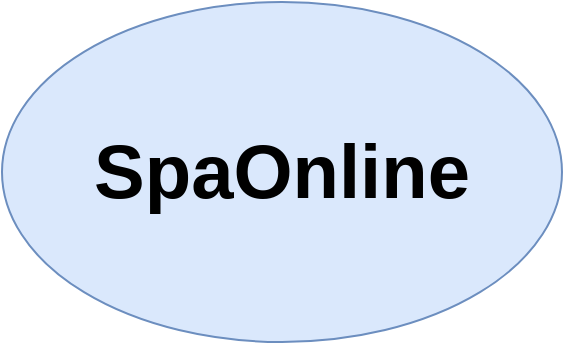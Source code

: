 <mxfile version="22.1.2" type="device" pages="16">
  <diagram id="9Fxw6sm0tvmWndp8JFvR" name="1. BigPicture">
    <mxGraphModel dx="1434" dy="836" grid="1" gridSize="10" guides="1" tooltips="1" connect="1" arrows="1" fold="1" page="1" pageScale="1" pageWidth="827" pageHeight="1169" math="0" shadow="0">
      <root>
        <mxCell id="0" />
        <mxCell id="1" parent="0" />
        <mxCell id="36zABFGoN1_srcyq0dc3-1" value="&lt;font style=&quot;font-size: 38px;&quot;&gt;&lt;b&gt;SpaOnline&lt;/b&gt;&lt;/font&gt;" style="ellipse;whiteSpace=wrap;html=1;fillColor=#dae8fc;strokeColor=#6c8ebf;" parent="1" vertex="1">
          <mxGeometry x="280" y="250" width="280" height="170" as="geometry" />
        </mxCell>
      </root>
    </mxGraphModel>
  </diagram>
  <diagram id="Wb_AFI7lF9kfnUjehEVV" name="2. ModeloContextoDeLimitado">
    <mxGraphModel dx="1434" dy="2005" grid="1" gridSize="10" guides="1" tooltips="1" connect="1" arrows="1" fold="1" page="1" pageScale="1" pageWidth="827" pageHeight="1169" math="0" shadow="0">
      <root>
        <mxCell id="0" />
        <mxCell id="1" parent="0" />
        <mxCell id="c7Z3q9NbjSkPnXzRkZbY-1" value="" style="rounded=1;whiteSpace=wrap;html=1;fillColor=#ffcccc;strokeColor=#36393d;" parent="1" vertex="1">
          <mxGeometry x="280" y="-450" width="1420" height="930" as="geometry" />
        </mxCell>
        <mxCell id="c7Z3q9NbjSkPnXzRkZbY-2" value="Fabricantes" style="ellipse;whiteSpace=wrap;html=1;fillColor=#dae8fc;strokeColor=#6c8ebf;" parent="1" vertex="1">
          <mxGeometry x="390" y="-354" width="120" height="80" as="geometry" />
        </mxCell>
        <mxCell id="wL2t8RK06Kvf3L4XLKcO-2" style="edgeStyle=orthogonalEdgeStyle;rounded=0;orthogonalLoop=1;jettySize=auto;html=1;dashed=1;dashPattern=12 12;" parent="1" source="c7Z3q9NbjSkPnXzRkZbY-3" target="c7Z3q9NbjSkPnXzRkZbY-2" edge="1">
          <mxGeometry relative="1" as="geometry" />
        </mxCell>
        <mxCell id="c7Z3q9NbjSkPnXzRkZbY-3" value="Productos" style="ellipse;whiteSpace=wrap;html=1;fillColor=#ffe6cc;strokeColor=#d79b00;" parent="1" vertex="1">
          <mxGeometry x="660" y="-354" width="120" height="80" as="geometry" />
        </mxCell>
        <mxCell id="bTA8W33n5ukJM19OJgYG-1" style="edgeStyle=orthogonalEdgeStyle;rounded=0;orthogonalLoop=1;jettySize=auto;html=1;dashed=1;dashPattern=8 8;" parent="1" source="c7Z3q9NbjSkPnXzRkZbY-4" target="c7Z3q9NbjSkPnXzRkZbY-3" edge="1">
          <mxGeometry relative="1" as="geometry" />
        </mxCell>
        <mxCell id="orLGJ9NoI-DqrLUmJreb-2" style="edgeStyle=orthogonalEdgeStyle;rounded=0;orthogonalLoop=1;jettySize=auto;html=1;dashed=1;dashPattern=12 12;" parent="1" source="c7Z3q9NbjSkPnXzRkZbY-4" target="c7Z3q9NbjSkPnXzRkZbY-5" edge="1">
          <mxGeometry relative="1" as="geometry">
            <Array as="points">
              <mxPoint x="1390" y="-230" />
              <mxPoint x="970" y="-230" />
            </Array>
          </mxGeometry>
        </mxCell>
        <mxCell id="c7Z3q9NbjSkPnXzRkZbY-4" value="Inventarios" style="ellipse;whiteSpace=wrap;html=1;fillColor=#f8cecc;strokeColor=#b85450;" parent="1" vertex="1">
          <mxGeometry x="1330" y="-354" width="120" height="80" as="geometry" />
        </mxCell>
        <mxCell id="orLGJ9NoI-DqrLUmJreb-1" style="edgeStyle=orthogonalEdgeStyle;rounded=0;orthogonalLoop=1;jettySize=auto;html=1;dashed=1;dashPattern=8 8;" parent="1" source="c7Z3q9NbjSkPnXzRkZbY-5" target="c7Z3q9NbjSkPnXzRkZbY-10" edge="1">
          <mxGeometry relative="1" as="geometry" />
        </mxCell>
        <mxCell id="DmLDzK1pJvU3bH8W0USl-4" style="edgeStyle=orthogonalEdgeStyle;rounded=0;orthogonalLoop=1;jettySize=auto;html=1;dashed=1;dashPattern=8 8;" parent="1" source="c7Z3q9NbjSkPnXzRkZbY-10" target="DmLDzK1pJvU3bH8W0USl-1" edge="1">
          <mxGeometry relative="1" as="geometry">
            <Array as="points">
              <mxPoint x="370" y="-170" />
              <mxPoint x="370" y="40" />
            </Array>
          </mxGeometry>
        </mxCell>
        <mxCell id="c7Z3q9NbjSkPnXzRkZbY-5" value="Sucursales" style="ellipse;whiteSpace=wrap;html=1;fillColor=#d5e8d4;strokeColor=#82b366;" parent="1" vertex="1">
          <mxGeometry x="910" y="-210" width="120" height="80" as="geometry" />
        </mxCell>
        <mxCell id="F2hWLdfi7fCVIAB3jrYV-4" style="edgeStyle=orthogonalEdgeStyle;rounded=0;orthogonalLoop=1;jettySize=auto;html=1;dashed=1;dashPattern=8 8;" parent="1" source="c7Z3q9NbjSkPnXzRkZbY-6" target="c7Z3q9NbjSkPnXzRkZbY-8" edge="1">
          <mxGeometry relative="1" as="geometry">
            <Array as="points">
              <mxPoint x="1600" y="-40" />
            </Array>
          </mxGeometry>
        </mxCell>
        <mxCell id="HY0-ETz3WeQeDTt6h7M7-2" style="edgeStyle=orthogonalEdgeStyle;rounded=0;orthogonalLoop=1;jettySize=auto;html=1;dashed=1;dashPattern=12 12;" parent="1" source="c7Z3q9NbjSkPnXzRkZbY-6" target="c7Z3q9NbjSkPnXzRkZbY-9" edge="1">
          <mxGeometry relative="1" as="geometry">
            <Array as="points">
              <mxPoint x="1580" y="340" />
              <mxPoint x="450" y="340" />
            </Array>
          </mxGeometry>
        </mxCell>
        <mxCell id="MEx3AU8CmEQzY2TRK9jC-2" style="edgeStyle=orthogonalEdgeStyle;rounded=0;orthogonalLoop=1;jettySize=auto;html=1;dashed=1;dashPattern=12 12;" parent="1" source="c7Z3q9NbjSkPnXzRkZbY-6" target="MEx3AU8CmEQzY2TRK9jC-1" edge="1">
          <mxGeometry relative="1" as="geometry">
            <Array as="points">
              <mxPoint x="1620" y="410" />
            </Array>
          </mxGeometry>
        </mxCell>
        <mxCell id="c7Z3q9NbjSkPnXzRkZbY-6" value="Facturacion" style="ellipse;whiteSpace=wrap;html=1;fillColor=#bac8d3;strokeColor=#23445d;" parent="1" vertex="1">
          <mxGeometry x="1540" y="40" width="120" height="80" as="geometry" />
        </mxCell>
        <mxCell id="DmLDzK1pJvU3bH8W0USl-7" style="edgeStyle=orthogonalEdgeStyle;rounded=0;orthogonalLoop=1;jettySize=auto;html=1;dashed=1;dashPattern=8 8;" parent="1" source="c7Z3q9NbjSkPnXzRkZbY-7" target="4gMuL4UEP-emhaT4FjDf-1" edge="1">
          <mxGeometry relative="1" as="geometry">
            <Array as="points">
              <mxPoint x="720" y="160" />
            </Array>
          </mxGeometry>
        </mxCell>
        <mxCell id="c7Z3q9NbjSkPnXzRkZbY-7" value="Servicios" style="ellipse;whiteSpace=wrap;html=1;fillColor=#fad7ac;strokeColor=#b46504;" parent="1" vertex="1">
          <mxGeometry x="910" y="120" width="120" height="80" as="geometry" />
        </mxCell>
        <mxCell id="ThxMBJdfDXcPrUojEY_D-1" style="edgeStyle=orthogonalEdgeStyle;rounded=0;orthogonalLoop=1;jettySize=auto;html=1;dashed=1;dashPattern=12 12;" parent="1" source="c7Z3q9NbjSkPnXzRkZbY-8" target="c7Z3q9NbjSkPnXzRkZbY-7" edge="1">
          <mxGeometry relative="1" as="geometry">
            <mxPoint x="500" y="90" as="targetPoint" />
            <Array as="points">
              <mxPoint x="1370" y="160" />
            </Array>
          </mxGeometry>
        </mxCell>
        <mxCell id="F2hWLdfi7fCVIAB3jrYV-3" style="edgeStyle=orthogonalEdgeStyle;rounded=0;orthogonalLoop=1;jettySize=auto;html=1;dashed=1;dashPattern=12 12;" parent="1" source="c7Z3q9NbjSkPnXzRkZbY-8" target="c7Z3q9NbjSkPnXzRkZbY-5" edge="1">
          <mxGeometry relative="1" as="geometry">
            <Array as="points">
              <mxPoint x="1390" y="-170" />
            </Array>
          </mxGeometry>
        </mxCell>
        <mxCell id="IJTHP9uqCJoWr5YFfF28-2" style="edgeStyle=orthogonalEdgeStyle;rounded=0;orthogonalLoop=1;jettySize=auto;html=1;dashed=1;dashPattern=12 12;" parent="1" source="c7Z3q9NbjSkPnXzRkZbY-8" target="IJTHP9uqCJoWr5YFfF28-1" edge="1">
          <mxGeometry relative="1" as="geometry" />
        </mxCell>
        <mxCell id="HY0-ETz3WeQeDTt6h7M7-3" style="edgeStyle=orthogonalEdgeStyle;rounded=0;orthogonalLoop=1;jettySize=auto;html=1;dashed=1;dashPattern=12 12;" parent="1" source="4gMuL4UEP-emhaT4FjDf-1" target="c7Z3q9NbjSkPnXzRkZbY-9" edge="1">
          <mxGeometry relative="1" as="geometry">
            <Array as="points" />
          </mxGeometry>
        </mxCell>
        <mxCell id="4gMuL4UEP-emhaT4FjDf-3" style="edgeStyle=orthogonalEdgeStyle;rounded=0;orthogonalLoop=1;jettySize=auto;html=1;dashed=1;dashPattern=12 12;" edge="1" parent="1" source="c7Z3q9NbjSkPnXzRkZbY-8" target="c7Z3q9NbjSkPnXzRkZbY-10">
          <mxGeometry relative="1" as="geometry">
            <Array as="points">
              <mxPoint x="1360" y="-110" />
              <mxPoint x="460" y="-110" />
            </Array>
          </mxGeometry>
        </mxCell>
        <mxCell id="c7Z3q9NbjSkPnXzRkZbY-8" value="Reservas" style="ellipse;whiteSpace=wrap;html=1;fillColor=#b0e3e6;strokeColor=#0e8088;" parent="1" vertex="1">
          <mxGeometry x="1330" y="-80" width="120" height="80" as="geometry" />
        </mxCell>
        <mxCell id="c7Z3q9NbjSkPnXzRkZbY-9" value="Notificaciones" style="ellipse;whiteSpace=wrap;html=1;fillColor=#ffff88;strokeColor=#36393d;" parent="1" vertex="1">
          <mxGeometry x="390" y="230" width="120" height="80" as="geometry" />
        </mxCell>
        <mxCell id="c7Z3q9NbjSkPnXzRkZbY-10" value="Instituciones" style="ellipse;whiteSpace=wrap;html=1;fillColor=#cdeb8b;strokeColor=#36393d;" parent="1" vertex="1">
          <mxGeometry x="390" y="-210" width="120" height="80" as="geometry" />
        </mxCell>
        <mxCell id="wL2t8RK06Kvf3L4XLKcO-1" value="&lt;span style=&quot;font-size: 30px;&quot;&gt;&lt;b&gt;SpaOnline&lt;/b&gt;&lt;/span&gt;" style="text;html=1;align=center;verticalAlign=middle;resizable=0;points=[];autosize=1;strokeColor=none;fillColor=none;" parent="1" vertex="1">
          <mxGeometry x="885" y="-420" width="170" height="50" as="geometry" />
        </mxCell>
        <mxCell id="kxkzvmVWX88M65pdkXfn-1" value="&amp;lt;&amp;lt;needed of&amp;gt;&amp;gt;" style="text;html=1;align=center;verticalAlign=middle;resizable=0;points=[];autosize=1;strokeColor=none;fillColor=none;" parent="1" vertex="1">
          <mxGeometry x="550" y="-340" width="100" height="30" as="geometry" />
        </mxCell>
        <mxCell id="kxkzvmVWX88M65pdkXfn-2" value="&amp;lt;&amp;lt;needed of&amp;gt;&amp;gt;" style="text;html=1;align=center;verticalAlign=middle;resizable=0;points=[];autosize=1;strokeColor=none;fillColor=none;" parent="1" vertex="1">
          <mxGeometry x="1130" y="-260" width="100" height="30" as="geometry" />
        </mxCell>
        <mxCell id="kxkzvmVWX88M65pdkXfn-3" value="&amp;lt;&amp;lt;needed of&amp;gt;&amp;gt;" style="text;html=1;align=center;verticalAlign=middle;resizable=0;points=[];autosize=1;strokeColor=none;fillColor=none;" parent="1" vertex="1">
          <mxGeometry x="1130" y="-340" width="100" height="30" as="geometry" />
        </mxCell>
        <mxCell id="kxkzvmVWX88M65pdkXfn-4" value="&amp;lt;&amp;lt;needed of&amp;gt;&amp;gt;" style="text;html=1;align=center;verticalAlign=middle;resizable=0;points=[];autosize=1;strokeColor=none;fillColor=none;" parent="1" vertex="1">
          <mxGeometry x="1120" y="130" width="100" height="30" as="geometry" />
        </mxCell>
        <mxCell id="kxkzvmVWX88M65pdkXfn-7" value="&amp;lt;&amp;lt;needed of&amp;gt;&amp;gt;" style="text;html=1;align=center;verticalAlign=middle;resizable=0;points=[];autosize=1;strokeColor=none;fillColor=none;" parent="1" vertex="1">
          <mxGeometry x="1130" y="-200" width="100" height="30" as="geometry" />
        </mxCell>
        <mxCell id="kxkzvmVWX88M65pdkXfn-8" value="&amp;lt;&amp;lt;needed of&amp;gt;&amp;gt;" style="text;html=1;align=center;verticalAlign=middle;resizable=0;points=[];autosize=1;strokeColor=none;fillColor=none;" parent="1" vertex="1">
          <mxGeometry x="550" y="70" width="100" height="30" as="geometry" />
        </mxCell>
        <mxCell id="kxkzvmVWX88M65pdkXfn-9" value="&amp;lt;&amp;lt;needed of&amp;gt;&amp;gt;" style="text;html=1;align=center;verticalAlign=middle;resizable=0;points=[];autosize=1;strokeColor=none;fillColor=none;" parent="1" vertex="1">
          <mxGeometry x="550" y="240" width="100" height="30" as="geometry" />
        </mxCell>
        <mxCell id="T5Mt5_TI5dQY8nNnr_UO-2" value="&amp;lt;&amp;lt;needed of&amp;gt;&amp;gt;" style="text;html=1;align=center;verticalAlign=middle;resizable=0;points=[];autosize=1;strokeColor=none;fillColor=none;" parent="1" vertex="1">
          <mxGeometry x="670" y="-200" width="100" height="30" as="geometry" />
        </mxCell>
        <mxCell id="BnXtMcGhQE7uLIL5DgyM-1" style="edgeStyle=orthogonalEdgeStyle;rounded=0;orthogonalLoop=1;jettySize=auto;html=1;dashed=1;dashPattern=12 12;" parent="1" source="IJTHP9uqCJoWr5YFfF28-1" target="c7Z3q9NbjSkPnXzRkZbY-10" edge="1">
          <mxGeometry relative="1" as="geometry">
            <Array as="points">
              <mxPoint x="430" y="-40" />
            </Array>
          </mxGeometry>
        </mxCell>
        <mxCell id="HY0-ETz3WeQeDTt6h7M7-1" style="edgeStyle=orthogonalEdgeStyle;rounded=0;orthogonalLoop=1;jettySize=auto;html=1;dashed=1;dashPattern=12 12;" parent="1" source="IJTHP9uqCJoWr5YFfF28-1" target="c7Z3q9NbjSkPnXzRkZbY-9" edge="1">
          <mxGeometry relative="1" as="geometry">
            <Array as="points">
              <mxPoint x="710" y="100" />
              <mxPoint x="450" y="100" />
            </Array>
          </mxGeometry>
        </mxCell>
        <mxCell id="DmLDzK1pJvU3bH8W0USl-2" style="edgeStyle=orthogonalEdgeStyle;rounded=0;orthogonalLoop=1;jettySize=auto;html=1;dashed=1;dashPattern=8 8;" parent="1" source="IJTHP9uqCJoWr5YFfF28-1" target="DmLDzK1pJvU3bH8W0USl-1" edge="1">
          <mxGeometry relative="1" as="geometry">
            <Array as="points">
              <mxPoint x="690" y="40" />
            </Array>
          </mxGeometry>
        </mxCell>
        <mxCell id="IJTHP9uqCJoWr5YFfF28-1" value="Clientes" style="ellipse;whiteSpace=wrap;html=1;fillColor=#e1d5e7;strokeColor=#9673a6;" parent="1" vertex="1">
          <mxGeometry x="660" y="-80" width="120" height="80" as="geometry" />
        </mxCell>
        <mxCell id="IJTHP9uqCJoWr5YFfF28-3" value="&amp;lt;&amp;lt;needed of&amp;gt;&amp;gt;" style="text;html=1;align=center;verticalAlign=middle;resizable=0;points=[];autosize=1;strokeColor=none;fillColor=none;" parent="1" vertex="1">
          <mxGeometry x="920" y="-70" width="100" height="30" as="geometry" />
        </mxCell>
        <mxCell id="HqHJAocwwuDLGozyyYJm-1" value="&amp;lt;&amp;lt;needed of&amp;gt;&amp;gt;" style="text;html=1;align=center;verticalAlign=middle;resizable=0;points=[];autosize=1;strokeColor=none;fillColor=none;" parent="1" vertex="1">
          <mxGeometry x="920" y="240" width="100" height="30" as="geometry" />
        </mxCell>
        <mxCell id="HqHJAocwwuDLGozyyYJm-4" value="&amp;lt;&amp;lt;needed of&amp;gt;&amp;gt;" style="text;html=1;align=center;verticalAlign=middle;resizable=0;points=[];autosize=1;strokeColor=none;fillColor=none;" parent="1" vertex="1">
          <mxGeometry x="920" y="310" width="100" height="30" as="geometry" />
        </mxCell>
        <mxCell id="BnXtMcGhQE7uLIL5DgyM-2" value="&amp;lt;&amp;lt;needed of&amp;gt;&amp;gt;" style="text;html=1;align=center;verticalAlign=middle;resizable=0;points=[];autosize=1;strokeColor=none;fillColor=none;" parent="1" vertex="1">
          <mxGeometry x="550" y="-70" width="100" height="30" as="geometry" />
        </mxCell>
        <mxCell id="DmLDzK1pJvU3bH8W0USl-1" value="InformaciónBase" style="ellipse;whiteSpace=wrap;html=1;fillColor=#fff2cc;strokeColor=#d6b656;" parent="1" vertex="1">
          <mxGeometry x="390" width="120" height="80" as="geometry" />
        </mxCell>
        <mxCell id="DmLDzK1pJvU3bH8W0USl-3" value="&amp;lt;&amp;lt;needed of&amp;gt;&amp;gt;" style="text;html=1;align=center;verticalAlign=middle;resizable=0;points=[];autosize=1;strokeColor=none;fillColor=none;" parent="1" vertex="1">
          <mxGeometry x="550" y="10" width="100" height="30" as="geometry" />
        </mxCell>
        <mxCell id="DmLDzK1pJvU3bH8W0USl-5" value="&amp;lt;&amp;lt;needed of&amp;gt;&amp;gt;" style="text;html=1;align=center;verticalAlign=middle;resizable=0;points=[];autosize=1;strokeColor=none;fillColor=none;rotation=-90;" parent="1" vertex="1">
          <mxGeometry x="310" y="-80" width="100" height="30" as="geometry" />
        </mxCell>
        <mxCell id="MEx3AU8CmEQzY2TRK9jC-1" value="Pagos" style="ellipse;whiteSpace=wrap;html=1;fillColor=#e6d0de;strokeColor=#996185;gradientColor=#d5739d;" parent="1" vertex="1">
          <mxGeometry x="390" y="370" width="120" height="80" as="geometry" />
        </mxCell>
        <mxCell id="MEx3AU8CmEQzY2TRK9jC-3" value="&amp;lt;&amp;lt;needed of&amp;gt;&amp;gt;" style="text;html=1;align=center;verticalAlign=middle;resizable=0;points=[];autosize=1;strokeColor=none;fillColor=none;" parent="1" vertex="1">
          <mxGeometry x="920" y="380" width="100" height="30" as="geometry" />
        </mxCell>
        <mxCell id="4gMuL4UEP-emhaT4FjDf-2" value="" style="edgeStyle=orthogonalEdgeStyle;rounded=0;orthogonalLoop=1;jettySize=auto;html=1;dashed=1;dashPattern=12 12;" edge="1" parent="1" source="c7Z3q9NbjSkPnXzRkZbY-8" target="4gMuL4UEP-emhaT4FjDf-1">
          <mxGeometry relative="1" as="geometry">
            <Array as="points">
              <mxPoint x="1390" y="270" />
            </Array>
            <mxPoint x="1390" as="sourcePoint" />
            <mxPoint x="502" y="290" as="targetPoint" />
          </mxGeometry>
        </mxCell>
        <mxCell id="4gMuL4UEP-emhaT4FjDf-1" value="CentroEventos" style="ellipse;whiteSpace=wrap;html=1;fillColor=#f5f5f5;strokeColor=#666666;fontColor=#333333;" vertex="1" parent="1">
          <mxGeometry x="660" y="230" width="120" height="80" as="geometry" />
        </mxCell>
      </root>
    </mxGraphModel>
  </diagram>
  <diagram name="3.ModeloDominioCompleto" id="JQ0w6MyNEdvH4JSf4atD">
    <mxGraphModel dx="3703" dy="2363" grid="1" gridSize="10" guides="1" tooltips="1" connect="1" arrows="1" fold="1" page="1" pageScale="1" pageWidth="827" pageHeight="1169" math="0" shadow="0">
      <root>
        <mxCell id="0" />
        <mxCell id="1" parent="0" />
        <mxCell id="vxZPRqd_LFXbFAHDxPbY-21" style="edgeStyle=orthogonalEdgeStyle;rounded=0;orthogonalLoop=1;jettySize=auto;html=1;endArrow=none;endFill=0;fillColor=none;" parent="1" source="vxZPRqd_LFXbFAHDxPbY-5" target="vxZPRqd_LFXbFAHDxPbY-11" edge="1">
          <mxGeometry relative="1" as="geometry">
            <mxPoint x="399" y="270" as="sourcePoint" />
          </mxGeometry>
        </mxCell>
        <mxCell id="vxZPRqd_LFXbFAHDxPbY-26" style="edgeStyle=orthogonalEdgeStyle;rounded=0;orthogonalLoop=1;jettySize=auto;html=1;endArrow=none;endFill=0;fillColor=none;" parent="1" source="vxZPRqd_LFXbFAHDxPbY-37" target="vxZPRqd_LFXbFAHDxPbY-8" edge="1">
          <mxGeometry relative="1" as="geometry" />
        </mxCell>
        <mxCell id="vxZPRqd_LFXbFAHDxPbY-5" value="Servicio" style="rounded=0;whiteSpace=wrap;html=1;fillColor=#fad7ac;strokeColor=#b46504;" parent="1" vertex="1">
          <mxGeometry x="340" y="180" width="120" height="60" as="geometry" />
        </mxCell>
        <mxCell id="vxZPRqd_LFXbFAHDxPbY-43" style="edgeStyle=orthogonalEdgeStyle;rounded=0;orthogonalLoop=1;jettySize=auto;html=1;endArrow=none;endFill=0;fillColor=none;" parent="1" source="vxZPRqd_LFXbFAHDxPbY-8" target="vxZPRqd_LFXbFAHDxPbY-10" edge="1">
          <mxGeometry relative="1" as="geometry" />
        </mxCell>
        <mxCell id="vxZPRqd_LFXbFAHDxPbY-53" style="edgeStyle=orthogonalEdgeStyle;rounded=0;orthogonalLoop=1;jettySize=auto;html=1;endArrow=none;endFill=0;fillColor=none;" parent="1" source="vxZPRqd_LFXbFAHDxPbY-8" target="vxZPRqd_LFXbFAHDxPbY-29" edge="1">
          <mxGeometry relative="1" as="geometry" />
        </mxCell>
        <mxCell id="jpfA1zz-NUjcZK58dEFo-1" style="edgeStyle=orthogonalEdgeStyle;rounded=0;orthogonalLoop=1;jettySize=auto;html=1;entryX=0.5;entryY=0;entryDx=0;entryDy=0;endArrow=none;endFill=0;" edge="1" parent="1" source="vxZPRqd_LFXbFAHDxPbY-8" target="M6x65hHdNAoo3HZc0NWe-1">
          <mxGeometry relative="1" as="geometry">
            <Array as="points">
              <mxPoint x="350" y="-390" />
              <mxPoint x="150" y="-390" />
              <mxPoint x="150" y="-700" />
              <mxPoint x="-490" y="-700" />
            </Array>
          </mxGeometry>
        </mxCell>
        <mxCell id="2LRlASSAc9gOCHHSmNSI-5" style="edgeStyle=orthogonalEdgeStyle;rounded=0;orthogonalLoop=1;jettySize=auto;html=1;endArrow=none;endFill=0;" edge="1" parent="1" source="vxZPRqd_LFXbFAHDxPbY-8" target="2LRlASSAc9gOCHHSmNSI-1">
          <mxGeometry relative="1" as="geometry">
            <Array as="points">
              <mxPoint x="360" y="-230" />
              <mxPoint x="-80" y="-230" />
              <mxPoint x="-80" y="410" />
            </Array>
          </mxGeometry>
        </mxCell>
        <mxCell id="WGbAAoODyf59I7fT8j_e-4" style="edgeStyle=orthogonalEdgeStyle;rounded=0;orthogonalLoop=1;jettySize=auto;html=1;entryX=0;entryY=0.5;entryDx=0;entryDy=0;endArrow=none;endFill=0;" edge="1" parent="1" source="vxZPRqd_LFXbFAHDxPbY-8" target="WGbAAoODyf59I7fT8j_e-3">
          <mxGeometry relative="1" as="geometry">
            <Array as="points">
              <mxPoint x="450" y="-405" />
            </Array>
          </mxGeometry>
        </mxCell>
        <mxCell id="vxZPRqd_LFXbFAHDxPbY-8" value="Reserva" style="rounded=0;whiteSpace=wrap;html=1;fillColor=#b0e3e6;strokeColor=#0e8088;" parent="1" vertex="1">
          <mxGeometry x="340" y="-330" width="120" height="60" as="geometry" />
        </mxCell>
        <mxCell id="vxZPRqd_LFXbFAHDxPbY-76" style="edgeStyle=orthogonalEdgeStyle;rounded=0;orthogonalLoop=1;jettySize=auto;html=1;entryX=0.75;entryY=1;entryDx=0;entryDy=0;endArrow=none;endFill=0;fillColor=none;exitX=0;exitY=0.5;exitDx=0;exitDy=0;" parent="1" source="vxZPRqd_LFXbFAHDxPbY-9" target="vxZPRqd_LFXbFAHDxPbY-8" edge="1">
          <mxGeometry relative="1" as="geometry">
            <Array as="points">
              <mxPoint x="560" y="-10" />
              <mxPoint x="560" y="-220" />
              <mxPoint x="430" y="-220" />
            </Array>
          </mxGeometry>
        </mxCell>
        <mxCell id="vxZPRqd_LFXbFAHDxPbY-81" value="" style="edgeStyle=orthogonalEdgeStyle;rounded=0;orthogonalLoop=1;jettySize=auto;html=1;endArrow=none;endFill=0;fillColor=none;" parent="1" source="vxZPRqd_LFXbFAHDxPbY-9" target="vxZPRqd_LFXbFAHDxPbY-31" edge="1">
          <mxGeometry relative="1" as="geometry" />
        </mxCell>
        <mxCell id="vxZPRqd_LFXbFAHDxPbY-9" value="Factura" style="rounded=0;whiteSpace=wrap;html=1;fillColor=#bac8d3;strokeColor=#23445d;" parent="1" vertex="1">
          <mxGeometry x="610" y="-40" width="120" height="60" as="geometry" />
        </mxCell>
        <mxCell id="vxZPRqd_LFXbFAHDxPbY-48" style="edgeStyle=orthogonalEdgeStyle;rounded=0;orthogonalLoop=1;jettySize=auto;html=1;endArrow=none;endFill=0;fillColor=none;" parent="1" source="vxZPRqd_LFXbFAHDxPbY-10" target="vxZPRqd_LFXbFAHDxPbY-30" edge="1">
          <mxGeometry relative="1" as="geometry" />
        </mxCell>
        <mxCell id="Mv0A69BRvPhHszylGnbt-9" style="edgeStyle=orthogonalEdgeStyle;rounded=0;orthogonalLoop=1;jettySize=auto;html=1;endArrow=none;endFill=0;fillColor=none;" parent="1" source="vxZPRqd_LFXbFAHDxPbY-10" target="vxZPRqd_LFXbFAHDxPbY-14" edge="1">
          <mxGeometry relative="1" as="geometry">
            <Array as="points">
              <mxPoint x="10" y="-550" />
            </Array>
          </mxGeometry>
        </mxCell>
        <mxCell id="vxZPRqd_LFXbFAHDxPbY-10" value="Sucursal" style="rounded=0;whiteSpace=wrap;html=1;fillColor=#d5e8d4;strokeColor=#82b366;" parent="1" vertex="1">
          <mxGeometry x="340" y="-580" width="120" height="60" as="geometry" />
        </mxCell>
        <mxCell id="2LRlASSAc9gOCHHSmNSI-6" style="edgeStyle=orthogonalEdgeStyle;rounded=0;orthogonalLoop=1;jettySize=auto;html=1;entryX=0.5;entryY=0;entryDx=0;entryDy=0;endArrow=none;endFill=0;" edge="1" parent="1" source="vxZPRqd_LFXbFAHDxPbY-11" target="2LRlASSAc9gOCHHSmNSI-1">
          <mxGeometry relative="1" as="geometry">
            <Array as="points">
              <mxPoint x="680" y="300" />
              <mxPoint x="484" y="300" />
            </Array>
          </mxGeometry>
        </mxCell>
        <mxCell id="vxZPRqd_LFXbFAHDxPbY-11" value="Oferta" style="rounded=0;whiteSpace=wrap;html=1;fillColor=#fad7ac;strokeColor=#b46504;" parent="1" vertex="1">
          <mxGeometry x="620" y="180" width="120" height="60" as="geometry" />
        </mxCell>
        <mxCell id="M6x65hHdNAoo3HZc0NWe-39" style="edgeStyle=orthogonalEdgeStyle;rounded=0;orthogonalLoop=1;jettySize=auto;html=1;endArrow=none;endFill=0;fillColor=none;" parent="1" source="vxZPRqd_LFXbFAHDxPbY-14" target="M6x65hHdNAoo3HZc0NWe-1" edge="1">
          <mxGeometry relative="1" as="geometry">
            <Array as="points">
              <mxPoint x="-195" y="-650" />
              <mxPoint x="-365" y="-650" />
            </Array>
          </mxGeometry>
        </mxCell>
        <mxCell id="vxZPRqd_LFXbFAHDxPbY-14" value="Institucion" style="rounded=0;whiteSpace=wrap;html=1;fillColor=#cdeb8b;strokeColor=#36393d;" parent="1" vertex="1">
          <mxGeometry x="-255" y="-580" width="120" height="60" as="geometry" />
        </mxCell>
        <mxCell id="vxZPRqd_LFXbFAHDxPbY-22" value="Tiene -&amp;gt;" style="text;html=1;align=center;verticalAlign=middle;resizable=0;points=[];autosize=1;rotation=0;fillColor=none;" parent="1" vertex="1">
          <mxGeometry x="510" y="180" width="70" height="30" as="geometry" />
        </mxCell>
        <mxCell id="vxZPRqd_LFXbFAHDxPbY-23" value="&amp;lt;-Pertenece" style="text;html=1;align=center;verticalAlign=middle;resizable=0;points=[];autosize=1;rotation=0;fillColor=none;" parent="1" vertex="1">
          <mxGeometry x="495" y="210" width="90" height="30" as="geometry" />
        </mxCell>
        <mxCell id="vxZPRqd_LFXbFAHDxPbY-24" value="0..*&lt;br&gt;" style="text;html=1;align=center;verticalAlign=middle;resizable=0;points=[];autosize=1;fillColor=none;" parent="1" vertex="1">
          <mxGeometry x="585" y="177.5" width="40" height="30" as="geometry" />
        </mxCell>
        <mxCell id="vxZPRqd_LFXbFAHDxPbY-25" value="1&lt;br&gt;" style="text;html=1;align=center;verticalAlign=middle;resizable=0;points=[];autosize=1;fillColor=none;" parent="1" vertex="1">
          <mxGeometry x="460" y="210" width="30" height="30" as="geometry" />
        </mxCell>
        <mxCell id="vxZPRqd_LFXbFAHDxPbY-29" value="Consentimiento" style="rounded=0;whiteSpace=wrap;html=1;fillColor=#b0e3e6;strokeColor=#0e8088;" parent="1" vertex="1">
          <mxGeometry x="620" y="-330" width="120" height="60" as="geometry" />
        </mxCell>
        <mxCell id="M6x65hHdNAoo3HZc0NWe-25" style="edgeStyle=orthogonalEdgeStyle;rounded=0;orthogonalLoop=1;jettySize=auto;html=1;endArrow=none;endFill=0;fillColor=none;" parent="1" source="vxZPRqd_LFXbFAHDxPbY-30" target="meX9O8fCRNK86AxRfv8K-14" edge="1">
          <mxGeometry relative="1" as="geometry" />
        </mxCell>
        <mxCell id="vxZPRqd_LFXbFAHDxPbY-30" value="Inventario" style="rounded=0;whiteSpace=wrap;html=1;fillColor=#f8cecc;strokeColor=#b85450;" parent="1" vertex="1">
          <mxGeometry x="340" y="-770" width="120" height="60" as="geometry" />
        </mxCell>
        <mxCell id="IG1JCDCBnXKMvyA__fel-5" style="edgeStyle=orthogonalEdgeStyle;rounded=0;orthogonalLoop=1;jettySize=auto;html=1;entryX=0.5;entryY=1;entryDx=0;entryDy=0;endArrow=none;endFill=0;" parent="1" source="vxZPRqd_LFXbFAHDxPbY-31" target="M6x65hHdNAoo3HZc0NWe-2" edge="1">
          <mxGeometry relative="1" as="geometry">
            <Array as="points">
              <mxPoint x="670" y="520" />
              <mxPoint x="-190" y="520" />
            </Array>
          </mxGeometry>
        </mxCell>
        <mxCell id="vxZPRqd_LFXbFAHDxPbY-31" value="Notificacion" style="rounded=0;whiteSpace=wrap;html=1;fillColor=#ffff88;strokeColor=#36393d;" parent="1" vertex="1">
          <mxGeometry x="774" y="505" width="120" height="60" as="geometry" />
        </mxCell>
        <mxCell id="vxZPRqd_LFXbFAHDxPbY-32" value="&lt;br&gt;&amp;lt;-Tiene" style="text;html=1;align=center;verticalAlign=middle;resizable=0;points=[];autosize=1;rotation=90;fillColor=none;" parent="1" vertex="1">
          <mxGeometry x="355" y="5" width="60" height="40" as="geometry" />
        </mxCell>
        <mxCell id="vxZPRqd_LFXbFAHDxPbY-33" value="0..*" style="text;html=1;align=center;verticalAlign=middle;resizable=0;points=[];autosize=1;fillColor=none;" parent="1" vertex="1">
          <mxGeometry x="360" y="-50" width="40" height="30" as="geometry" />
        </mxCell>
        <mxCell id="vxZPRqd_LFXbFAHDxPbY-34" value="Pertenece -&amp;gt;" style="text;html=1;align=center;verticalAlign=middle;resizable=0;points=[];autosize=1;rotation=90;fillColor=none;" parent="1" vertex="1">
          <mxGeometry x="369" y="20" width="90" height="30" as="geometry" />
        </mxCell>
        <mxCell id="vxZPRqd_LFXbFAHDxPbY-35" value="1" style="text;html=1;align=center;verticalAlign=middle;resizable=0;points=[];autosize=1;fillColor=none;" parent="1" vertex="1">
          <mxGeometry x="404" y="147.5" width="30" height="30" as="geometry" />
        </mxCell>
        <mxCell id="vxZPRqd_LFXbFAHDxPbY-38" value="" style="edgeStyle=orthogonalEdgeStyle;rounded=0;orthogonalLoop=1;jettySize=auto;html=1;endArrow=none;endFill=0;fillColor=none;" parent="1" source="vxZPRqd_LFXbFAHDxPbY-5" target="vxZPRqd_LFXbFAHDxPbY-37" edge="1">
          <mxGeometry relative="1" as="geometry">
            <mxPoint x="400" y="110" as="sourcePoint" />
            <mxPoint x="400" y="-250" as="targetPoint" />
          </mxGeometry>
        </mxCell>
        <mxCell id="vxZPRqd_LFXbFAHDxPbY-37" value="ReservaServicio" style="rounded=0;whiteSpace=wrap;html=1;fillColor=#b0e3e6;strokeColor=#0e8088;" parent="1" vertex="1">
          <mxGeometry x="340" y="-110" width="120" height="60" as="geometry" />
        </mxCell>
        <mxCell id="vxZPRqd_LFXbFAHDxPbY-39" value="&lt;br&gt;&amp;lt;- Hace Referencia" style="text;html=1;align=center;verticalAlign=middle;resizable=0;points=[];autosize=1;rotation=90;fillColor=none;" parent="1" vertex="1">
          <mxGeometry x="320" y="-210" width="130" height="40" as="geometry" />
        </mxCell>
        <mxCell id="vxZPRqd_LFXbFAHDxPbY-40" value="Aparece -&amp;gt;" style="text;html=1;align=center;verticalAlign=middle;resizable=0;points=[];autosize=1;rotation=90;fillColor=none;" parent="1" vertex="1">
          <mxGeometry x="374" y="-205" width="80" height="30" as="geometry" />
        </mxCell>
        <mxCell id="vxZPRqd_LFXbFAHDxPbY-41" value="0..*&lt;br&gt;" style="text;html=1;align=center;verticalAlign=middle;resizable=0;points=[];autosize=1;fillColor=none;" parent="1" vertex="1">
          <mxGeometry x="400" y="-140" width="40" height="30" as="geometry" />
        </mxCell>
        <mxCell id="vxZPRqd_LFXbFAHDxPbY-42" value="1" style="text;html=1;align=center;verticalAlign=middle;resizable=0;points=[];autosize=1;fillColor=none;" parent="1" vertex="1">
          <mxGeometry x="374" y="-270" width="30" height="30" as="geometry" />
        </mxCell>
        <mxCell id="vxZPRqd_LFXbFAHDxPbY-44" value="&lt;br&gt;&amp;lt;- Pertenece&amp;nbsp;" style="text;html=1;align=center;verticalAlign=middle;resizable=0;points=[];autosize=1;rotation=90;fillColor=none;" parent="1" vertex="1">
          <mxGeometry x="339" y="-450" width="100" height="40" as="geometry" />
        </mxCell>
        <mxCell id="vxZPRqd_LFXbFAHDxPbY-45" value="&amp;nbsp;Tiene-&amp;gt;" style="text;html=1;align=center;verticalAlign=middle;resizable=0;points=[];autosize=1;rotation=90;fillColor=none;" parent="1" vertex="1">
          <mxGeometry x="385" y="-450" width="70" height="30" as="geometry" />
        </mxCell>
        <mxCell id="vxZPRqd_LFXbFAHDxPbY-46" value="1" style="text;html=1;align=center;verticalAlign=middle;resizable=0;points=[];autosize=1;fillColor=none;" parent="1" vertex="1">
          <mxGeometry x="370" y="-520" width="30" height="30" as="geometry" />
        </mxCell>
        <mxCell id="vxZPRqd_LFXbFAHDxPbY-47" value="0..*" style="text;html=1;align=center;verticalAlign=middle;resizable=0;points=[];autosize=1;fillColor=none;" parent="1" vertex="1">
          <mxGeometry x="400" y="-360" width="40" height="30" as="geometry" />
        </mxCell>
        <mxCell id="vxZPRqd_LFXbFAHDxPbY-49" value="Pertenece -&amp;gt;" style="text;html=1;align=center;verticalAlign=middle;resizable=0;points=[];autosize=1;rotation=90;fillColor=none;" parent="1" vertex="1">
          <mxGeometry x="369" y="-660" width="90" height="30" as="geometry" />
        </mxCell>
        <mxCell id="vxZPRqd_LFXbFAHDxPbY-50" value="&amp;lt;-Tiene" style="text;html=1;align=center;verticalAlign=middle;resizable=0;points=[];autosize=1;rotation=90;fillColor=none;" parent="1" vertex="1">
          <mxGeometry x="354" y="-660" width="60" height="30" as="geometry" />
        </mxCell>
        <mxCell id="vxZPRqd_LFXbFAHDxPbY-51" value="1" style="text;html=1;align=center;verticalAlign=middle;resizable=0;points=[];autosize=1;fillColor=none;" parent="1" vertex="1">
          <mxGeometry x="400" y="-610" width="30" height="30" as="geometry" />
        </mxCell>
        <mxCell id="vxZPRqd_LFXbFAHDxPbY-52" value="1" style="text;html=1;align=center;verticalAlign=middle;resizable=0;points=[];autosize=1;fillColor=none;" parent="1" vertex="1">
          <mxGeometry x="369" y="-710" width="30" height="30" as="geometry" />
        </mxCell>
        <mxCell id="vxZPRqd_LFXbFAHDxPbY-54" value="&amp;nbsp;Tiene-&amp;gt;" style="text;html=1;align=center;verticalAlign=middle;resizable=0;points=[];autosize=1;fillColor=none;" parent="1" vertex="1">
          <mxGeometry x="500" y="-330" width="70" height="30" as="geometry" />
        </mxCell>
        <mxCell id="vxZPRqd_LFXbFAHDxPbY-55" value="&amp;lt;-Pertenece" style="text;html=1;align=center;verticalAlign=middle;resizable=0;points=[];autosize=1;fillColor=none;" parent="1" vertex="1">
          <mxGeometry x="500" y="-300" width="90" height="30" as="geometry" />
        </mxCell>
        <mxCell id="vxZPRqd_LFXbFAHDxPbY-56" value="1" style="text;html=1;align=center;verticalAlign=middle;resizable=0;points=[];autosize=1;fillColor=none;" parent="1" vertex="1">
          <mxGeometry x="590" y="-330" width="30" height="30" as="geometry" />
        </mxCell>
        <mxCell id="vxZPRqd_LFXbFAHDxPbY-57" value="1" style="text;html=1;align=center;verticalAlign=middle;resizable=0;points=[];autosize=1;fillColor=none;" parent="1" vertex="1">
          <mxGeometry x="460" y="-300" width="30" height="30" as="geometry" />
        </mxCell>
        <mxCell id="vxZPRqd_LFXbFAHDxPbY-77" value="&amp;nbsp;Genera-&amp;gt;" style="text;html=1;align=center;verticalAlign=middle;resizable=0;points=[];autosize=1;fillColor=none;" parent="1" vertex="1">
          <mxGeometry x="460" y="-250" width="80" height="30" as="geometry" />
        </mxCell>
        <mxCell id="vxZPRqd_LFXbFAHDxPbY-78" value="&amp;lt;-Pertenece" style="text;html=1;align=center;verticalAlign=middle;resizable=0;points=[];autosize=1;fillColor=none;" parent="1" vertex="1">
          <mxGeometry x="454" y="-220" width="90" height="30" as="geometry" />
        </mxCell>
        <mxCell id="vxZPRqd_LFXbFAHDxPbY-79" value="1" style="text;html=1;align=center;verticalAlign=middle;resizable=0;points=[];autosize=1;fillColor=none;" parent="1" vertex="1">
          <mxGeometry x="1330" y="-212.5" width="30" height="30" as="geometry" />
        </mxCell>
        <mxCell id="vxZPRqd_LFXbFAHDxPbY-80" value="1" style="text;html=1;align=center;verticalAlign=middle;resizable=0;points=[];autosize=1;fillColor=none;" parent="1" vertex="1">
          <mxGeometry x="404" y="-267.5" width="30" height="30" as="geometry" />
        </mxCell>
        <mxCell id="vxZPRqd_LFXbFAHDxPbY-82" value="&lt;br&gt;&amp;lt;-Hace Referencia" style="text;html=1;align=center;verticalAlign=middle;resizable=0;points=[];autosize=1;rotation=90;fillColor=none;" parent="1" vertex="1">
          <mxGeometry x="754" y="190" width="120" height="40" as="geometry" />
        </mxCell>
        <mxCell id="vxZPRqd_LFXbFAHDxPbY-83" value="Tiene-&amp;gt;" style="text;html=1;align=center;verticalAlign=middle;resizable=0;points=[];autosize=1;rotation=90;fillColor=none;" parent="1" vertex="1">
          <mxGeometry x="834" y="190" width="60" height="30" as="geometry" />
        </mxCell>
        <mxCell id="vxZPRqd_LFXbFAHDxPbY-84" value="1" style="text;html=1;align=center;verticalAlign=middle;resizable=0;points=[];autosize=1;fillColor=none;" parent="1" vertex="1">
          <mxGeometry x="730" y="-10" width="30" height="30" as="geometry" />
        </mxCell>
        <mxCell id="ciNxtBr3QN4UxV6CMPux-2" style="edgeStyle=orthogonalEdgeStyle;rounded=0;orthogonalLoop=1;jettySize=auto;html=1;endArrow=none;endFill=0;fillColor=none;" parent="1" source="ciNxtBr3QN4UxV6CMPux-1" target="vxZPRqd_LFXbFAHDxPbY-5" edge="1">
          <mxGeometry relative="1" as="geometry">
            <Array as="points">
              <mxPoint x="170" y="210" />
              <mxPoint x="170" y="210" />
            </Array>
          </mxGeometry>
        </mxCell>
        <mxCell id="ciNxtBr3QN4UxV6CMPux-1" value="TipoServicio" style="rounded=0;whiteSpace=wrap;html=1;fillColor=#fad7ac;strokeColor=#b46504;" parent="1" vertex="1">
          <mxGeometry y="177.5" width="120" height="60" as="geometry" />
        </mxCell>
        <mxCell id="ciNxtBr3QN4UxV6CMPux-3" value="Pertenece -&amp;gt;" style="text;html=1;align=center;verticalAlign=middle;resizable=0;points=[];autosize=1;fillColor=none;" parent="1" vertex="1">
          <mxGeometry x="165" y="177.5" width="90" height="30" as="geometry" />
        </mxCell>
        <mxCell id="ciNxtBr3QN4UxV6CMPux-4" value="&amp;lt;-Tiene" style="text;html=1;align=center;verticalAlign=middle;resizable=0;points=[];autosize=1;fillColor=none;" parent="1" vertex="1">
          <mxGeometry x="180" y="202.5" width="60" height="30" as="geometry" />
        </mxCell>
        <mxCell id="ciNxtBr3QN4UxV6CMPux-5" value="1..*" style="text;html=1;align=center;verticalAlign=middle;resizable=0;points=[];autosize=1;fillColor=none;" parent="1" vertex="1">
          <mxGeometry x="304" y="180" width="40" height="30" as="geometry" />
        </mxCell>
        <mxCell id="ciNxtBr3QN4UxV6CMPux-7" value="1" style="text;html=1;align=center;verticalAlign=middle;resizable=0;points=[];autosize=1;fillColor=none;" parent="1" vertex="1">
          <mxGeometry x="115" y="207.5" width="30" height="30" as="geometry" />
        </mxCell>
        <mxCell id="meX9O8fCRNK86AxRfv8K-1" value="Producto" style="rounded=0;whiteSpace=wrap;html=1;fillColor=#ffe6cc;strokeColor=#d79b00;" parent="1" vertex="1">
          <mxGeometry x="-180" y="-770" width="120" height="60" as="geometry" />
        </mxCell>
        <mxCell id="zbSYS89SeUr47LBYq0IB-13" style="edgeStyle=orthogonalEdgeStyle;rounded=0;orthogonalLoop=1;jettySize=auto;html=1;endArrow=none;endFill=0;" parent="1" source="meX9O8fCRNK86AxRfv8K-2" target="zbSYS89SeUr47LBYq0IB-12" edge="1">
          <mxGeometry relative="1" as="geometry" />
        </mxCell>
        <mxCell id="zbSYS89SeUr47LBYq0IB-14" style="edgeStyle=orthogonalEdgeStyle;rounded=0;orthogonalLoop=1;jettySize=auto;html=1;entryX=0;entryY=0.5;entryDx=0;entryDy=0;endArrow=none;endFill=0;" parent="1" source="meX9O8fCRNK86AxRfv8K-2" target="meX9O8fCRNK86AxRfv8K-1" edge="1">
          <mxGeometry relative="1" as="geometry" />
        </mxCell>
        <mxCell id="meX9O8fCRNK86AxRfv8K-2" value="ProductoPorFabricante" style="rounded=0;whiteSpace=wrap;html=1;fillColor=#ffe6cc;strokeColor=#d79b00;" parent="1" vertex="1">
          <mxGeometry x="-460" y="-770" width="130" height="60" as="geometry" />
        </mxCell>
        <mxCell id="meX9O8fCRNK86AxRfv8K-13" style="edgeStyle=orthogonalEdgeStyle;rounded=0;orthogonalLoop=1;jettySize=auto;html=1;endArrow=none;endFill=0;fillColor=none;" parent="1" source="meX9O8fCRNK86AxRfv8K-9" target="vxZPRqd_LFXbFAHDxPbY-9" edge="1">
          <mxGeometry relative="1" as="geometry" />
        </mxCell>
        <mxCell id="meX9O8fCRNK86AxRfv8K-9" value="Pago" style="rounded=0;whiteSpace=wrap;html=1;fillColor=#e6d0de;strokeColor=#996185;gradientColor=#d5739d;" parent="1" vertex="1">
          <mxGeometry x="610" y="-200" width="120" height="60" as="geometry" />
        </mxCell>
        <mxCell id="M6x65hHdNAoo3HZc0NWe-26" style="edgeStyle=orthogonalEdgeStyle;rounded=0;orthogonalLoop=1;jettySize=auto;html=1;endArrow=none;endFill=0;fillColor=none;" parent="1" source="meX9O8fCRNK86AxRfv8K-14" target="meX9O8fCRNK86AxRfv8K-1" edge="1">
          <mxGeometry relative="1" as="geometry" />
        </mxCell>
        <mxCell id="meX9O8fCRNK86AxRfv8K-14" value="ProductoInventario" style="rounded=0;whiteSpace=wrap;html=1;fillColor=#f8cecc;strokeColor=#b85450;" parent="1" vertex="1">
          <mxGeometry x="75" y="-770" width="120" height="60" as="geometry" />
        </mxCell>
        <mxCell id="M6x65hHdNAoo3HZc0NWe-1" value="Trabajador" style="rounded=0;whiteSpace=wrap;html=1;fillColor=#cdeb8b;strokeColor=#36393d;" parent="1" vertex="1">
          <mxGeometry x="-550" y="-680" width="120" height="60" as="geometry" />
        </mxCell>
        <mxCell id="M6x65hHdNAoo3HZc0NWe-5" style="edgeStyle=orthogonalEdgeStyle;rounded=0;orthogonalLoop=1;jettySize=auto;html=1;endArrow=none;endFill=0;fillColor=none;entryX=0;entryY=0.5;entryDx=0;entryDy=0;" parent="1" source="M6x65hHdNAoo3HZc0NWe-2" target="vxZPRqd_LFXbFAHDxPbY-8" edge="1">
          <mxGeometry relative="1" as="geometry">
            <mxPoint x="45" y="-300.0" as="targetPoint" />
          </mxGeometry>
        </mxCell>
        <mxCell id="M6x65hHdNAoo3HZc0NWe-2" value="Cliente" style="rounded=0;whiteSpace=wrap;html=1;fillColor=#e1d5e7;strokeColor=#9673a6;" parent="1" vertex="1">
          <mxGeometry x="-250" y="-330" width="120" height="60" as="geometry" />
        </mxCell>
        <mxCell id="zbSYS89SeUr47LBYq0IB-4" style="edgeStyle=orthogonalEdgeStyle;rounded=0;orthogonalLoop=1;jettySize=auto;html=1;endArrow=none;endFill=0;" parent="1" source="M6x65hHdNAoo3HZc0NWe-3" target="vxZPRqd_LFXbFAHDxPbY-14" edge="1">
          <mxGeometry relative="1" as="geometry" />
        </mxCell>
        <mxCell id="M6x65hHdNAoo3HZc0NWe-3" value="Administrador" style="rounded=0;whiteSpace=wrap;html=1;fillColor=#cdeb8b;strokeColor=#36393d;" parent="1" vertex="1">
          <mxGeometry x="-545" y="-580" width="120" height="60" as="geometry" />
        </mxCell>
        <mxCell id="M6x65hHdNAoo3HZc0NWe-10" value="&amp;nbsp;&amp;lt;-Pertenece" style="text;html=1;align=center;verticalAlign=middle;resizable=0;points=[];autosize=1;fillColor=none;" parent="1" vertex="1">
          <mxGeometry x="35" y="-300" width="90" height="30" as="geometry" />
        </mxCell>
        <mxCell id="M6x65hHdNAoo3HZc0NWe-11" value="Tiene-&amp;gt;" style="text;html=1;align=center;verticalAlign=middle;resizable=0;points=[];autosize=1;fillColor=none;" parent="1" vertex="1">
          <mxGeometry x="60" y="-332" width="60" height="30" as="geometry" />
        </mxCell>
        <mxCell id="M6x65hHdNAoo3HZc0NWe-14" value="0..*" style="text;html=1;align=center;verticalAlign=middle;resizable=0;points=[];autosize=1;fillColor=none;" parent="1" vertex="1">
          <mxGeometry x="300" y="-332" width="40" height="30" as="geometry" />
        </mxCell>
        <mxCell id="M6x65hHdNAoo3HZc0NWe-16" value="1" style="text;html=1;align=center;verticalAlign=middle;resizable=0;points=[];autosize=1;fillColor=none;" parent="1" vertex="1">
          <mxGeometry x="-130" y="-300" width="30" height="30" as="geometry" />
        </mxCell>
        <mxCell id="M6x65hHdNAoo3HZc0NWe-27" value="&amp;nbsp;Pertenece-&amp;gt;" style="text;html=1;align=center;verticalAlign=middle;resizable=0;points=[];autosize=1;fillColor=none;" parent="1" vertex="1">
          <mxGeometry x="220" y="-770" width="90" height="30" as="geometry" />
        </mxCell>
        <mxCell id="M6x65hHdNAoo3HZc0NWe-28" value="&amp;lt;-Tiene" style="text;html=1;align=center;verticalAlign=middle;resizable=0;points=[];autosize=1;fillColor=none;" parent="1" vertex="1">
          <mxGeometry x="235" y="-740" width="60" height="30" as="geometry" />
        </mxCell>
        <mxCell id="M6x65hHdNAoo3HZc0NWe-29" value="1..*" style="text;html=1;align=center;verticalAlign=middle;resizable=0;points=[];autosize=1;fillColor=none;" parent="1" vertex="1">
          <mxGeometry x="190" y="-740" width="40" height="30" as="geometry" />
        </mxCell>
        <mxCell id="M6x65hHdNAoo3HZc0NWe-30" value="1" style="text;html=1;align=center;verticalAlign=middle;resizable=0;points=[];autosize=1;fillColor=none;" parent="1" vertex="1">
          <mxGeometry x="310" y="-770" width="30" height="30" as="geometry" />
        </mxCell>
        <mxCell id="M6x65hHdNAoo3HZc0NWe-31" value="&amp;nbsp;Pertenece-&amp;gt;" style="text;html=1;align=center;verticalAlign=middle;resizable=0;points=[];autosize=1;fillColor=none;" parent="1" vertex="1">
          <mxGeometry x="-40" y="-770" width="90" height="30" as="geometry" />
        </mxCell>
        <mxCell id="M6x65hHdNAoo3HZc0NWe-32" value="&amp;lt;-Tiene" style="text;html=1;align=center;verticalAlign=middle;resizable=0;points=[];autosize=1;fillColor=none;" parent="1" vertex="1">
          <mxGeometry x="-25" y="-740" width="60" height="30" as="geometry" />
        </mxCell>
        <mxCell id="M6x65hHdNAoo3HZc0NWe-33" value="1..*" style="text;html=1;align=center;verticalAlign=middle;resizable=0;points=[];autosize=1;fillColor=none;" parent="1" vertex="1">
          <mxGeometry x="40" y="-770" width="40" height="30" as="geometry" />
        </mxCell>
        <mxCell id="M6x65hHdNAoo3HZc0NWe-34" value="1" style="text;html=1;align=center;verticalAlign=middle;resizable=0;points=[];autosize=1;fillColor=none;" parent="1" vertex="1">
          <mxGeometry x="-60" y="-740" width="30" height="30" as="geometry" />
        </mxCell>
        <mxCell id="M6x65hHdNAoo3HZc0NWe-40" value="0..*" style="text;html=1;align=center;verticalAlign=middle;resizable=0;points=[];autosize=1;fillColor=none;" parent="1" vertex="1">
          <mxGeometry x="-430" y="-650" width="40" height="30" as="geometry" />
        </mxCell>
        <mxCell id="Mv0A69BRvPhHszylGnbt-2" value="Tiene-&amp;gt;" style="text;html=1;align=center;verticalAlign=middle;resizable=0;points=[];autosize=1;fillColor=none;rotation=90;" parent="1" vertex="1">
          <mxGeometry x="650" y="-110" width="60" height="30" as="geometry" />
        </mxCell>
        <mxCell id="Mv0A69BRvPhHszylGnbt-3" value="&amp;lt;-Pertenece" style="text;html=1;align=center;verticalAlign=middle;resizable=0;points=[];autosize=1;fillColor=none;rotation=90;" parent="1" vertex="1">
          <mxGeometry x="615" y="-110" width="90" height="30" as="geometry" />
        </mxCell>
        <mxCell id="Mv0A69BRvPhHszylGnbt-4" value="1" style="text;html=1;align=center;verticalAlign=middle;resizable=0;points=[];autosize=1;fillColor=none;" parent="1" vertex="1">
          <mxGeometry x="665" y="-70" width="30" height="30" as="geometry" />
        </mxCell>
        <mxCell id="Mv0A69BRvPhHszylGnbt-7" value="1" style="text;html=1;align=center;verticalAlign=middle;resizable=0;points=[];autosize=1;fillColor=none;" parent="1" vertex="1">
          <mxGeometry x="635" y="-140" width="30" height="30" as="geometry" />
        </mxCell>
        <mxCell id="Mv0A69BRvPhHszylGnbt-11" value="&lt;br&gt;&amp;lt;-Pertenece" style="text;html=1;align=center;verticalAlign=middle;resizable=0;points=[];autosize=1;rotation=0;fillColor=none;" parent="1" vertex="1">
          <mxGeometry x="-5" y="-562" width="90" height="40" as="geometry" />
        </mxCell>
        <mxCell id="Mv0A69BRvPhHszylGnbt-12" value="Tiene -&amp;gt;" style="text;html=1;align=center;verticalAlign=middle;resizable=0;points=[];autosize=1;rotation=0;fillColor=none;" parent="1" vertex="1">
          <mxGeometry x="10" y="-582" width="70" height="30" as="geometry" />
        </mxCell>
        <mxCell id="Mv0A69BRvPhHszylGnbt-13" value="1..*&lt;br&gt;" style="text;html=1;align=center;verticalAlign=middle;resizable=0;points=[];autosize=1;fillColor=none;" parent="1" vertex="1">
          <mxGeometry x="295" y="-580" width="40" height="30" as="geometry" />
        </mxCell>
        <mxCell id="Mv0A69BRvPhHszylGnbt-14" value="1" style="text;html=1;align=center;verticalAlign=middle;resizable=0;points=[];autosize=1;fillColor=none;" parent="1" vertex="1">
          <mxGeometry x="-130" y="-547" width="30" height="30" as="geometry" />
        </mxCell>
        <mxCell id="zbSYS89SeUr47LBYq0IB-3" value="1" style="text;html=1;align=center;verticalAlign=middle;resizable=0;points=[];autosize=1;fillColor=none;" parent="1" vertex="1">
          <mxGeometry x="-285" y="-582" width="30" height="30" as="geometry" />
        </mxCell>
        <mxCell id="zbSYS89SeUr47LBYq0IB-5" value="&amp;nbsp;Pertenece-&amp;gt;" style="text;html=1;align=center;verticalAlign=middle;resizable=0;points=[];autosize=1;fillColor=none;" parent="1" vertex="1">
          <mxGeometry x="-385" y="-575" width="90" height="30" as="geometry" />
        </mxCell>
        <mxCell id="zbSYS89SeUr47LBYq0IB-6" value="&amp;lt;-Tiene" style="text;html=1;align=center;verticalAlign=middle;resizable=0;points=[];autosize=1;fillColor=none;" parent="1" vertex="1">
          <mxGeometry x="-370" y="-545" width="60" height="30" as="geometry" />
        </mxCell>
        <mxCell id="zbSYS89SeUr47LBYq0IB-7" value="0..*" style="text;html=1;align=center;verticalAlign=middle;resizable=0;points=[];autosize=1;fillColor=none;" parent="1" vertex="1">
          <mxGeometry x="-425" y="-550" width="40" height="30" as="geometry" />
        </mxCell>
        <mxCell id="zbSYS89SeUr47LBYq0IB-8" value="&amp;nbsp;Pertenece-&amp;gt;" style="text;html=1;align=center;verticalAlign=middle;resizable=0;points=[];autosize=1;fillColor=none;" parent="1" vertex="1">
          <mxGeometry x="-355" y="-680" width="90" height="30" as="geometry" />
        </mxCell>
        <mxCell id="zbSYS89SeUr47LBYq0IB-9" value="&amp;lt;-Tiene" style="text;html=1;align=center;verticalAlign=middle;resizable=0;points=[];autosize=1;fillColor=none;" parent="1" vertex="1">
          <mxGeometry x="-340" y="-650" width="60" height="30" as="geometry" />
        </mxCell>
        <mxCell id="zbSYS89SeUr47LBYq0IB-10" value="1" style="text;html=1;align=center;verticalAlign=middle;resizable=0;points=[];autosize=1;fillColor=none;" parent="1" vertex="1">
          <mxGeometry x="-221" y="-612" width="30" height="30" as="geometry" />
        </mxCell>
        <mxCell id="zbSYS89SeUr47LBYq0IB-12" value="Fabricante" style="rounded=0;whiteSpace=wrap;html=1;fillColor=#dae8fc;strokeColor=#6c8ebf;" parent="1" vertex="1">
          <mxGeometry x="-750" y="-770" width="120" height="60" as="geometry" />
        </mxCell>
        <mxCell id="zbSYS89SeUr47LBYq0IB-15" value="&amp;lt;-Referencia" style="text;html=1;align=center;verticalAlign=middle;resizable=0;points=[];autosize=1;fillColor=none;" parent="1" vertex="1">
          <mxGeometry x="-590" y="-740" width="90" height="30" as="geometry" />
        </mxCell>
        <mxCell id="zbSYS89SeUr47LBYq0IB-16" value="1" style="text;html=1;align=center;verticalAlign=middle;resizable=0;points=[];autosize=1;strokeColor=none;fillColor=none;" parent="1" vertex="1">
          <mxGeometry x="-630" y="-740" width="30" height="30" as="geometry" />
        </mxCell>
        <mxCell id="zbSYS89SeUr47LBYq0IB-17" value="Fabrica-&amp;gt;" style="text;html=1;align=center;verticalAlign=middle;resizable=0;points=[];autosize=1;fillColor=none;" parent="1" vertex="1">
          <mxGeometry x="-580" y="-770" width="70" height="30" as="geometry" />
        </mxCell>
        <mxCell id="zbSYS89SeUr47LBYq0IB-18" value="1..*" style="text;html=1;align=center;verticalAlign=middle;resizable=0;points=[];autosize=1;strokeColor=none;fillColor=none;" parent="1" vertex="1">
          <mxGeometry x="-500" y="-772" width="40" height="30" as="geometry" />
        </mxCell>
        <mxCell id="zbSYS89SeUr47LBYq0IB-19" value="&amp;nbsp;Contiene-&amp;gt;" style="text;html=1;align=center;verticalAlign=middle;resizable=0;points=[];autosize=1;fillColor=none;" parent="1" vertex="1">
          <mxGeometry x="-305" y="-770" width="90" height="30" as="geometry" />
        </mxCell>
        <mxCell id="zbSYS89SeUr47LBYq0IB-20" value="1" style="text;html=1;align=center;verticalAlign=middle;resizable=0;points=[];autosize=1;strokeColor=none;fillColor=none;" parent="1" vertex="1">
          <mxGeometry x="-215" y="-772" width="30" height="30" as="geometry" />
        </mxCell>
        <mxCell id="zbSYS89SeUr47LBYq0IB-22" value="&amp;lt;-Esta" style="text;html=1;align=center;verticalAlign=middle;resizable=0;points=[];autosize=1;fillColor=none;" parent="1" vertex="1">
          <mxGeometry x="-295" y="-740" width="60" height="30" as="geometry" />
        </mxCell>
        <mxCell id="zbSYS89SeUr47LBYq0IB-23" value="1..*" style="text;html=1;align=center;verticalAlign=middle;resizable=0;points=[];autosize=1;strokeColor=none;fillColor=none;" parent="1" vertex="1">
          <mxGeometry x="-330" y="-740" width="40" height="30" as="geometry" />
        </mxCell>
        <mxCell id="q57nYIGdQczy4yy1LqSg-1" value="Fabricantes" style="ellipse;whiteSpace=wrap;html=1;fillColor=#dae8fc;strokeColor=#6c8ebf;" parent="1" vertex="1">
          <mxGeometry x="-930" y="-747.5" width="120" height="80" as="geometry" />
        </mxCell>
        <mxCell id="q57nYIGdQczy4yy1LqSg-2" value="productos" style="ellipse;whiteSpace=wrap;html=1;fillColor=#ffe6cc;strokeColor=#d79b00;" parent="1" vertex="1">
          <mxGeometry x="-930" y="-657.5" width="120" height="80" as="geometry" />
        </mxCell>
        <mxCell id="q57nYIGdQczy4yy1LqSg-3" value="Inventarios" style="ellipse;whiteSpace=wrap;html=1;fillColor=#f8cecc;strokeColor=#b85450;" parent="1" vertex="1">
          <mxGeometry x="-930" y="-557.5" width="120" height="80" as="geometry" />
        </mxCell>
        <mxCell id="q57nYIGdQczy4yy1LqSg-4" value="Sucursales" style="ellipse;whiteSpace=wrap;html=1;fillColor=#d5e8d4;strokeColor=#82b366;" parent="1" vertex="1">
          <mxGeometry x="-930" y="-451.5" width="120" height="80" as="geometry" />
        </mxCell>
        <mxCell id="q57nYIGdQczy4yy1LqSg-5" value="Factura" style="ellipse;whiteSpace=wrap;html=1;fillColor=#bac8d3;strokeColor=#23445d;" parent="1" vertex="1">
          <mxGeometry x="-930" y="-347.5" width="120" height="80" as="geometry" />
        </mxCell>
        <mxCell id="q57nYIGdQczy4yy1LqSg-6" value="Servicios" style="ellipse;whiteSpace=wrap;html=1;fillColor=#fad7ac;strokeColor=#b46504;" parent="1" vertex="1">
          <mxGeometry x="-930" y="-237.5" width="120" height="80" as="geometry" />
        </mxCell>
        <mxCell id="q57nYIGdQczy4yy1LqSg-7" value="Reservas" style="ellipse;whiteSpace=wrap;html=1;fillColor=#b0e3e6;strokeColor=#0e8088;" parent="1" vertex="1">
          <mxGeometry x="-930" y="-127.5" width="120" height="80" as="geometry" />
        </mxCell>
        <mxCell id="q57nYIGdQczy4yy1LqSg-25" value="Notificaciones" style="ellipse;whiteSpace=wrap;html=1;fillColor=#ffff88;strokeColor=#36393d;" parent="1" vertex="1">
          <mxGeometry x="-930" y="-17.5" width="120" height="80" as="geometry" />
        </mxCell>
        <mxCell id="q57nYIGdQczy4yy1LqSg-26" value="SpaOnline" style="ellipse;whiteSpace=wrap;html=1;fillColor=#cdeb8b;strokeColor=#36393d;" parent="1" vertex="1">
          <mxGeometry x="-930" y="97.5" width="120" height="80" as="geometry" />
        </mxCell>
        <mxCell id="CBUNuhqD7LBJVc70sIVh-2" style="edgeStyle=orthogonalEdgeStyle;rounded=0;orthogonalLoop=1;jettySize=auto;html=1;entryX=0.5;entryY=1;entryDx=0;entryDy=0;endArrow=none;endFill=0;" parent="1" source="CBUNuhqD7LBJVc70sIVh-1" target="vxZPRqd_LFXbFAHDxPbY-14" edge="1">
          <mxGeometry relative="1" as="geometry" />
        </mxCell>
        <mxCell id="CBUNuhqD7LBJVc70sIVh-1" value="TipoIdentificacion" style="rounded=0;whiteSpace=wrap;html=1;fillColor=#fff2cc;strokeColor=#d6b656;" parent="1" vertex="1">
          <mxGeometry x="-570" y="-396.5" width="120" height="60" as="geometry" />
        </mxCell>
        <mxCell id="CBUNuhqD7LBJVc70sIVh-3" value="&amp;nbsp;Pertenece-&amp;gt;" style="text;html=1;align=center;verticalAlign=middle;resizable=0;points=[];autosize=1;fillColor=none;" parent="1" vertex="1">
          <mxGeometry x="-375" y="-396.5" width="90" height="30" as="geometry" />
        </mxCell>
        <mxCell id="CBUNuhqD7LBJVc70sIVh-4" value="&amp;lt;-Tiene" style="text;html=1;align=center;verticalAlign=middle;resizable=0;points=[];autosize=1;fillColor=none;" parent="1" vertex="1">
          <mxGeometry x="-370" y="-366.5" width="60" height="30" as="geometry" />
        </mxCell>
        <mxCell id="CBUNuhqD7LBJVc70sIVh-5" value="1" style="text;html=1;align=center;verticalAlign=middle;resizable=0;points=[];autosize=1;strokeColor=none;fillColor=none;" parent="1" vertex="1">
          <mxGeometry x="-450" y="-371.5" width="30" height="30" as="geometry" />
        </mxCell>
        <mxCell id="CBUNuhqD7LBJVc70sIVh-6" value="1..*" style="text;html=1;align=center;verticalAlign=middle;resizable=0;points=[];autosize=1;strokeColor=none;fillColor=none;" parent="1" vertex="1">
          <mxGeometry x="-230" y="-522" width="40" height="30" as="geometry" />
        </mxCell>
        <mxCell id="gY8dRV9f8883jVf8I_WK-2" value="1" style="text;html=1;align=center;verticalAlign=middle;resizable=0;points=[];autosize=1;fillColor=none;" parent="1" vertex="1">
          <mxGeometry x="585" y="-40" width="30" height="30" as="geometry" />
        </mxCell>
        <mxCell id="n2E19KorH1KOUOq9GSBs-1" value="1" style="text;html=1;align=center;verticalAlign=middle;resizable=0;points=[];autosize=1;strokeColor=none;fillColor=none;" parent="1" vertex="1">
          <mxGeometry x="1139" y="-550" width="30" height="30" as="geometry" />
        </mxCell>
        <mxCell id="n2E19KorH1KOUOq9GSBs-2" style="edgeStyle=orthogonalEdgeStyle;rounded=0;orthogonalLoop=1;jettySize=auto;html=1;entryX=0;entryY=0.5;entryDx=0;entryDy=0;endArrow=none;endFill=0;" parent="1" source="n2E19KorH1KOUOq9GSBs-3" target="n2E19KorH1KOUOq9GSBs-4" edge="1">
          <mxGeometry relative="1" as="geometry" />
        </mxCell>
        <mxCell id="n2E19KorH1KOUOq9GSBs-3" value="Departamento" style="rounded=0;whiteSpace=wrap;html=1;fillColor=#d5e8d4;strokeColor=#82b366;" parent="1" vertex="1">
          <mxGeometry x="909" y="-582" width="120" height="60" as="geometry" />
        </mxCell>
        <mxCell id="n2E19KorH1KOUOq9GSBs-4" value="Pais" style="rounded=0;whiteSpace=wrap;html=1;fillColor=#d5e8d4;strokeColor=#82b366;" parent="1" vertex="1">
          <mxGeometry x="1169" y="-581" width="120" height="60" as="geometry" />
        </mxCell>
        <mxCell id="n2E19KorH1KOUOq9GSBs-5" value="&amp;lt;-Tiene" style="text;html=1;align=center;verticalAlign=middle;whiteSpace=wrap;rounded=0;" parent="1" vertex="1">
          <mxGeometry x="824" y="-582" width="60" height="30" as="geometry" />
        </mxCell>
        <mxCell id="n2E19KorH1KOUOq9GSBs-7" value="pertenece-&amp;gt;" style="text;html=1;align=center;verticalAlign=middle;whiteSpace=wrap;rounded=0;" parent="1" vertex="1">
          <mxGeometry x="1059" y="-551" width="70" height="30" as="geometry" />
        </mxCell>
        <mxCell id="n2E19KorH1KOUOq9GSBs-8" value="1..*" style="text;html=1;align=center;verticalAlign=middle;resizable=0;points=[];autosize=1;strokeColor=none;fillColor=none;" parent="1" vertex="1">
          <mxGeometry x="784" y="-582" width="40" height="30" as="geometry" />
        </mxCell>
        <mxCell id="BphTo_nQ8E0qTA6qX45A-3" style="edgeStyle=orthogonalEdgeStyle;rounded=0;orthogonalLoop=1;jettySize=auto;html=1;entryX=1;entryY=0.5;entryDx=0;entryDy=0;endArrow=none;endFill=0;" parent="1" source="BphTo_nQ8E0qTA6qX45A-2" target="vxZPRqd_LFXbFAHDxPbY-10" edge="1">
          <mxGeometry relative="1" as="geometry" />
        </mxCell>
        <mxCell id="BphTo_nQ8E0qTA6qX45A-4" style="edgeStyle=orthogonalEdgeStyle;rounded=0;orthogonalLoop=1;jettySize=auto;html=1;entryX=0;entryY=0.5;entryDx=0;entryDy=0;endArrow=none;endFill=0;" parent="1" source="BphTo_nQ8E0qTA6qX45A-2" target="n2E19KorH1KOUOq9GSBs-3" edge="1">
          <mxGeometry relative="1" as="geometry" />
        </mxCell>
        <mxCell id="BphTo_nQ8E0qTA6qX45A-2" value="Ciudad" style="rounded=0;whiteSpace=wrap;html=1;fillColor=#d5e8d4;strokeColor=#82b366;" parent="1" vertex="1">
          <mxGeometry x="634" y="-581" width="120" height="60" as="geometry" />
        </mxCell>
        <mxCell id="BphTo_nQ8E0qTA6qX45A-5" value="1" style="text;html=1;align=center;verticalAlign=middle;resizable=0;points=[];autosize=1;strokeColor=none;fillColor=none;" parent="1" vertex="1">
          <mxGeometry x="864" y="-549" width="30" height="30" as="geometry" />
        </mxCell>
        <mxCell id="BphTo_nQ8E0qTA6qX45A-6" value="pertenece-&amp;gt;" style="text;html=1;align=center;verticalAlign=middle;whiteSpace=wrap;rounded=0;" parent="1" vertex="1">
          <mxGeometry x="784" y="-550" width="70" height="30" as="geometry" />
        </mxCell>
        <mxCell id="2DF7v4Xp6ZAOAiuMsnGJ-1" value="Esta Ubicada-&amp;gt;" style="text;html=1;align=center;verticalAlign=middle;whiteSpace=wrap;rounded=0;rotation=0;" parent="1" vertex="1">
          <mxGeometry x="500" y="-584" width="90" height="30" as="geometry" />
        </mxCell>
        <mxCell id="RuafxfGeYvlCKsUMSBFW-1" value="&amp;lt;-Tiene" style="text;html=1;align=center;verticalAlign=middle;whiteSpace=wrap;rounded=0;" parent="1" vertex="1">
          <mxGeometry x="510" y="-547" width="60" height="30" as="geometry" />
        </mxCell>
        <mxCell id="RuafxfGeYvlCKsUMSBFW-2" value="1" style="text;html=1;align=center;verticalAlign=middle;resizable=0;points=[];autosize=1;strokeColor=none;fillColor=none;" parent="1" vertex="1">
          <mxGeometry x="604" y="-580" width="30" height="30" as="geometry" />
        </mxCell>
        <mxCell id="RuafxfGeYvlCKsUMSBFW-3" value="0..*" style="text;html=1;align=center;verticalAlign=middle;resizable=0;points=[];autosize=1;strokeColor=none;fillColor=none;" parent="1" vertex="1">
          <mxGeometry x="460" y="-551" width="40" height="30" as="geometry" />
        </mxCell>
        <mxCell id="IG1JCDCBnXKMvyA__fel-6" value="&amp;nbsp;Tiene-&amp;gt;" style="text;html=1;align=center;verticalAlign=middle;resizable=0;points=[];autosize=1;fillColor=none;" parent="1" vertex="1">
          <mxGeometry x="150" y="490" width="70" height="30" as="geometry" />
        </mxCell>
        <mxCell id="IG1JCDCBnXKMvyA__fel-8" value="&amp;lt;-Pertenece" style="text;html=1;align=center;verticalAlign=middle;resizable=0;points=[];autosize=1;fillColor=none;" parent="1" vertex="1">
          <mxGeometry x="140" y="520" width="90" height="30" as="geometry" />
        </mxCell>
        <mxCell id="IG1JCDCBnXKMvyA__fel-9" value="1" style="text;html=1;align=center;verticalAlign=middle;resizable=0;points=[];autosize=1;strokeColor=none;fillColor=none;" parent="1" vertex="1">
          <mxGeometry x="-220" y="-267.5" width="30" height="30" as="geometry" />
        </mxCell>
        <mxCell id="EPFpQGI42EJjG3ebGb6D-1" style="edgeStyle=orthogonalEdgeStyle;rounded=0;orthogonalLoop=1;jettySize=auto;html=1;entryX=0.425;entryY=1.05;entryDx=0;entryDy=0;entryPerimeter=0;endArrow=none;endFill=0;" parent="1" source="M6x65hHdNAoo3HZc0NWe-2" target="CBUNuhqD7LBJVc70sIVh-1" edge="1">
          <mxGeometry relative="1" as="geometry" />
        </mxCell>
        <mxCell id="bB-6PMfGGIxjysU2gT-V-1" value="InformaciónBase" style="ellipse;whiteSpace=wrap;html=1;fillColor=#fff2cc;strokeColor=#d6b656;" parent="1" vertex="1">
          <mxGeometry x="-930" y="200" width="120" height="80" as="geometry" />
        </mxCell>
        <mxCell id="RFHlVpr1sh-TPm0L__Lq-5" value="1..*" style="text;html=1;align=center;verticalAlign=middle;resizable=0;points=[];autosize=1;strokeColor=none;fillColor=none;" parent="1" vertex="1">
          <mxGeometry x="834" y="475" width="40" height="30" as="geometry" />
        </mxCell>
        <mxCell id="RFHlVpr1sh-TPm0L__Lq-6" value="0..*" style="text;html=1;align=center;verticalAlign=middle;resizable=0;points=[];autosize=1;strokeColor=none;fillColor=none;" parent="1" vertex="1">
          <mxGeometry x="445" y="-362" width="40" height="30" as="geometry" />
        </mxCell>
        <mxCell id="RFHlVpr1sh-TPm0L__Lq-7" value="1" style="text;html=1;align=center;verticalAlign=middle;resizable=0;points=[];autosize=1;strokeColor=none;fillColor=none;" parent="1" vertex="1">
          <mxGeometry x="-545" y="-336.5" width="30" height="30" as="geometry" />
        </mxCell>
        <mxCell id="RFHlVpr1sh-TPm0L__Lq-8" value="&amp;lt;-Tiene" style="text;html=1;align=center;verticalAlign=middle;resizable=0;points=[];autosize=1;fillColor=none;" parent="1" vertex="1">
          <mxGeometry x="-390" y="-290" width="60" height="30" as="geometry" />
        </mxCell>
        <mxCell id="RFHlVpr1sh-TPm0L__Lq-9" value="&amp;nbsp;Pertenece-&amp;gt;" style="text;html=1;align=center;verticalAlign=middle;resizable=0;points=[];autosize=1;fillColor=none;" parent="1" vertex="1">
          <mxGeometry x="-405" y="-330" width="90" height="30" as="geometry" />
        </mxCell>
        <mxCell id="RFHlVpr1sh-TPm0L__Lq-10" value="1..*" style="text;html=1;align=center;verticalAlign=middle;resizable=0;points=[];autosize=1;strokeColor=none;fillColor=none;" parent="1" vertex="1">
          <mxGeometry x="-290" y="-330" width="40" height="30" as="geometry" />
        </mxCell>
        <mxCell id="uYWCtRdLuKMHPpJnuT80-1" value="Pago" style="ellipse;whiteSpace=wrap;html=1;fillColor=#e6d0de;strokeColor=#996185;gradientColor=#d5739d;" parent="1" vertex="1">
          <mxGeometry x="-930" y="300" width="120" height="80" as="geometry" />
        </mxCell>
        <mxCell id="jpfA1zz-NUjcZK58dEFo-3" value="&amp;nbsp;&amp;lt;-Tiene" style="text;html=1;align=center;verticalAlign=middle;resizable=0;points=[];autosize=1;fillColor=none;" vertex="1" parent="1">
          <mxGeometry x="190" y="-392" width="70" height="30" as="geometry" />
        </mxCell>
        <mxCell id="jpfA1zz-NUjcZK58dEFo-4" value="Referencia-&amp;gt;" style="text;html=1;align=center;verticalAlign=middle;resizable=0;points=[];autosize=1;fillColor=none;" vertex="1" parent="1">
          <mxGeometry x="195" y="-420" width="90" height="30" as="geometry" />
        </mxCell>
        <mxCell id="jpfA1zz-NUjcZK58dEFo-5" value="1" style="text;html=1;align=center;verticalAlign=middle;resizable=0;points=[];autosize=1;strokeColor=none;fillColor=none;" vertex="1" parent="1">
          <mxGeometry x="355" y="-362" width="30" height="30" as="geometry" />
        </mxCell>
        <mxCell id="jpfA1zz-NUjcZK58dEFo-6" value="1..*" style="text;html=1;align=center;verticalAlign=middle;resizable=0;points=[];autosize=1;strokeColor=none;fillColor=none;" vertex="1" parent="1">
          <mxGeometry x="-490" y="-700" width="40" height="30" as="geometry" />
        </mxCell>
        <mxCell id="zbjayIi9g6KrD1ezKu03-1" value="CentroEventos" style="ellipse;whiteSpace=wrap;html=1;fillColor=#f5f5f5;strokeColor=#666666;fontColor=#333333;" vertex="1" parent="1">
          <mxGeometry x="-930" y="410" width="120" height="80" as="geometry" />
        </mxCell>
        <mxCell id="2LRlASSAc9gOCHHSmNSI-7" style="edgeStyle=orthogonalEdgeStyle;rounded=0;orthogonalLoop=1;jettySize=auto;html=1;endArrow=none;endFill=0;" edge="1" parent="1" source="2LRlASSAc9gOCHHSmNSI-1" target="vxZPRqd_LFXbFAHDxPbY-31">
          <mxGeometry relative="1" as="geometry">
            <Array as="points">
              <mxPoint x="800" y="410" />
            </Array>
          </mxGeometry>
        </mxCell>
        <mxCell id="2LRlASSAc9gOCHHSmNSI-1" value="Evento" style="rounded=0;whiteSpace=wrap;html=1;fillColor=#f5f5f5;strokeColor=#666666;fontColor=#333333;" vertex="1" parent="1">
          <mxGeometry x="424" y="380" width="120" height="60" as="geometry" />
        </mxCell>
        <mxCell id="2LRlASSAc9gOCHHSmNSI-8" value="&amp;nbsp;Tiene-&amp;gt;" style="text;html=1;align=center;verticalAlign=middle;resizable=0;points=[];autosize=1;fillColor=none;rotation=90;" vertex="1" parent="1">
          <mxGeometry x="-100" y="32.5" width="70" height="30" as="geometry" />
        </mxCell>
        <mxCell id="2LRlASSAc9gOCHHSmNSI-9" value="&amp;lt;-Pertenece" style="text;html=1;align=center;verticalAlign=middle;resizable=0;points=[];autosize=1;fillColor=none;rotation=90;" vertex="1" parent="1">
          <mxGeometry x="-140" y="40" width="90" height="30" as="geometry" />
        </mxCell>
        <mxCell id="2LRlASSAc9gOCHHSmNSI-10" value="1..*" style="text;html=1;align=center;verticalAlign=middle;resizable=0;points=[];autosize=1;strokeColor=none;fillColor=none;" vertex="1" parent="1">
          <mxGeometry x="390" y="378" width="40" height="30" as="geometry" />
        </mxCell>
        <mxCell id="2LRlASSAc9gOCHHSmNSI-11" value="1" style="text;html=1;align=center;verticalAlign=middle;resizable=0;points=[];autosize=1;strokeColor=none;fillColor=none;" vertex="1" parent="1">
          <mxGeometry x="330" y="-270" width="30" height="30" as="geometry" />
        </mxCell>
        <mxCell id="2LRlASSAc9gOCHHSmNSI-12" value="&amp;lt;-Tiene" style="text;html=1;align=center;verticalAlign=middle;resizable=0;points=[];autosize=1;fillColor=none;" vertex="1" parent="1">
          <mxGeometry x="550" y="300" width="60" height="30" as="geometry" />
        </mxCell>
        <mxCell id="2LRlASSAc9gOCHHSmNSI-13" value="Pertenece -&amp;gt;" style="text;html=1;align=center;verticalAlign=middle;resizable=0;points=[];autosize=1;fillColor=none;" vertex="1" parent="1">
          <mxGeometry x="535" y="270" width="90" height="30" as="geometry" />
        </mxCell>
        <mxCell id="2LRlASSAc9gOCHHSmNSI-14" value="1..*" style="text;html=1;align=center;verticalAlign=middle;resizable=0;points=[];autosize=1;strokeColor=none;fillColor=none;" vertex="1" parent="1">
          <mxGeometry x="480" y="348" width="40" height="30" as="geometry" />
        </mxCell>
        <mxCell id="2LRlASSAc9gOCHHSmNSI-15" value="1" style="text;html=1;align=center;verticalAlign=middle;resizable=0;points=[];autosize=1;strokeColor=none;fillColor=none;" vertex="1" parent="1">
          <mxGeometry x="650" y="240" width="30" height="30" as="geometry" />
        </mxCell>
        <mxCell id="2LRlASSAc9gOCHHSmNSI-16" value="Tiene -&amp;gt;" style="text;html=1;align=center;verticalAlign=middle;resizable=0;points=[];autosize=1;rotation=0;fillColor=none;" vertex="1" parent="1">
          <mxGeometry x="630" y="378" width="70" height="30" as="geometry" />
        </mxCell>
        <mxCell id="2LRlASSAc9gOCHHSmNSI-17" value="&amp;lt;-Notifica" style="text;html=1;align=center;verticalAlign=middle;resizable=0;points=[];autosize=1;rotation=0;fillColor=none;" vertex="1" parent="1">
          <mxGeometry x="635" y="410" width="70" height="30" as="geometry" />
        </mxCell>
        <mxCell id="2LRlASSAc9gOCHHSmNSI-18" value="1" style="text;html=1;align=center;verticalAlign=middle;resizable=0;points=[];autosize=1;strokeColor=none;fillColor=none;" vertex="1" parent="1">
          <mxGeometry x="799" y="475" width="30" height="30" as="geometry" />
        </mxCell>
        <mxCell id="2LRlASSAc9gOCHHSmNSI-19" value="1..*" style="text;html=1;align=center;verticalAlign=middle;resizable=0;points=[];autosize=1;strokeColor=none;fillColor=none;" vertex="1" parent="1">
          <mxGeometry x="545" y="410" width="40" height="30" as="geometry" />
        </mxCell>
        <mxCell id="WGbAAoODyf59I7fT8j_e-3" value="Agenda" style="rounded=0;whiteSpace=wrap;html=1;fillColor=#b0e3e6;strokeColor=#0e8088;" vertex="1" parent="1">
          <mxGeometry x="620" y="-435" width="120" height="60" as="geometry" />
        </mxCell>
        <mxCell id="WGbAAoODyf59I7fT8j_e-6" value="&amp;nbsp;Tiene-&amp;gt;" style="text;html=1;align=center;verticalAlign=middle;resizable=0;points=[];autosize=1;fillColor=none;" vertex="1" parent="1">
          <mxGeometry x="490" y="-435" width="70" height="30" as="geometry" />
        </mxCell>
        <mxCell id="WGbAAoODyf59I7fT8j_e-7" value="&amp;lt;-Referencia" style="text;html=1;align=center;verticalAlign=middle;resizable=0;points=[];autosize=1;fillColor=none;" vertex="1" parent="1">
          <mxGeometry x="480" y="-401.5" width="90" height="30" as="geometry" />
        </mxCell>
        <mxCell id="WGbAAoODyf59I7fT8j_e-8" value="1" style="text;html=1;align=center;verticalAlign=middle;resizable=0;points=[];autosize=1;strokeColor=none;fillColor=none;" vertex="1" parent="1">
          <mxGeometry x="590" y="-435" width="30" height="30" as="geometry" />
        </mxCell>
        <mxCell id="LLYNzONkc-T3ciefQSBz-2" style="edgeStyle=orthogonalEdgeStyle;rounded=0;orthogonalLoop=1;jettySize=auto;html=1;endArrow=none;endFill=0;" edge="1" parent="1" source="LLYNzONkc-T3ciefQSBz-1" target="meX9O8fCRNK86AxRfv8K-1">
          <mxGeometry relative="1" as="geometry" />
        </mxCell>
        <mxCell id="LLYNzONkc-T3ciefQSBz-1" value="Categoria" style="rounded=0;whiteSpace=wrap;html=1;fillColor=#ffe6cc;strokeColor=#d79b00;" vertex="1" parent="1">
          <mxGeometry x="-180" y="-1000" width="120" height="60" as="geometry" />
        </mxCell>
        <mxCell id="LLYNzONkc-T3ciefQSBz-3" value="&lt;br&gt;&amp;lt;- Pertenece&amp;nbsp;" style="text;html=1;align=center;verticalAlign=middle;resizable=0;points=[];autosize=1;rotation=-90;fillColor=none;" vertex="1" parent="1">
          <mxGeometry x="-165" y="-875" width="100" height="40" as="geometry" />
        </mxCell>
        <mxCell id="LLYNzONkc-T3ciefQSBz-4" value="&amp;nbsp;Tiene-&amp;gt;" style="text;html=1;align=center;verticalAlign=middle;resizable=0;points=[];autosize=1;rotation=-90;fillColor=none;" vertex="1" parent="1">
          <mxGeometry x="-170" y="-870" width="70" height="30" as="geometry" />
        </mxCell>
        <mxCell id="LLYNzONkc-T3ciefQSBz-6" value="1" style="text;html=1;align=center;verticalAlign=middle;resizable=0;points=[];autosize=1;strokeColor=none;fillColor=none;" vertex="1" parent="1">
          <mxGeometry x="-150" y="-940" width="30" height="30" as="geometry" />
        </mxCell>
        <mxCell id="LLYNzONkc-T3ciefQSBz-7" value="1" style="text;html=1;align=center;verticalAlign=middle;resizable=0;points=[];autosize=1;strokeColor=none;fillColor=none;" vertex="1" parent="1">
          <mxGeometry x="-120" y="-802" width="30" height="30" as="geometry" />
        </mxCell>
      </root>
    </mxGraphModel>
  </diagram>
  <diagram id="U_JO0JE192z4HeE_YGRh" name="4.1 Fabricantes-ModeloDominioAcotado">
    <mxGraphModel dx="1434" dy="836" grid="0" gridSize="10" guides="1" tooltips="1" connect="1" arrows="1" fold="1" page="1" pageScale="1" pageWidth="827" pageHeight="1169" math="0" shadow="0">
      <root>
        <mxCell id="0" />
        <mxCell id="1" parent="0" />
        <mxCell id="xdINCav-4VK22Yz7xO9Z-1" value="" style="rounded=1;whiteSpace=wrap;html=1;fillColor=#d5e8d4;strokeColor=#82b366;" parent="1" vertex="1">
          <mxGeometry x="350" y="140" width="230" height="160" as="geometry" />
        </mxCell>
        <mxCell id="xdINCav-4VK22Yz7xO9Z-2" value="&lt;b&gt;&lt;font style=&quot;font-size: 20px;&quot;&gt;Fabricantes&lt;/font&gt;&lt;/b&gt;" style="text;html=1;align=center;verticalAlign=middle;resizable=0;points=[];autosize=1;strokeColor=none;fillColor=none;" parent="1" vertex="1">
          <mxGeometry x="395" y="150" width="140" height="40" as="geometry" />
        </mxCell>
        <mxCell id="sCEmc-QMGBq83Xw8fUEB-1" value="Fabricante" style="rounded=0;whiteSpace=wrap;html=1;fillColor=#dae8fc;strokeColor=#6c8ebf;" parent="1" vertex="1">
          <mxGeometry x="405" y="200" width="120" height="60" as="geometry" />
        </mxCell>
      </root>
    </mxGraphModel>
  </diagram>
  <diagram id="88RU5nbWVPzI_mc1GWTv" name="4.2 Productos-ModeloDominioAcotado">
    <mxGraphModel dx="2261" dy="2005" grid="0" gridSize="10" guides="1" tooltips="1" connect="1" arrows="1" fold="1" page="1" pageScale="1" pageWidth="827" pageHeight="1169" math="0" shadow="0">
      <root>
        <mxCell id="0" />
        <mxCell id="1" parent="0" />
        <mxCell id="S-BGiZPsDlVXLDIFfPvh-2" style="edgeStyle=orthogonalEdgeStyle;rounded=0;orthogonalLoop=1;jettySize=auto;html=1;entryX=1;entryY=0.5;entryDx=0;entryDy=0;dashed=1;dashPattern=8 8;" parent="1" source="CEGHUIv2_tdNyOBFnB59-1" target="S-BGiZPsDlVXLDIFfPvh-1" edge="1">
          <mxGeometry relative="1" as="geometry" />
        </mxCell>
        <mxCell id="CEGHUIv2_tdNyOBFnB59-1" value="" style="rounded=1;whiteSpace=wrap;html=1;" parent="1" vertex="1">
          <mxGeometry x="-8" y="-144" width="741" height="411" as="geometry" />
        </mxCell>
        <mxCell id="CEGHUIv2_tdNyOBFnB59-2" value="&lt;b&gt;&lt;font style=&quot;font-size: 20px;&quot;&gt;Productos&lt;/font&gt;&lt;/b&gt;" style="text;html=1;align=center;verticalAlign=middle;resizable=0;points=[];autosize=1;strokeColor=none;fillColor=none;" parent="1" vertex="1">
          <mxGeometry x="279" y="-128" width="120" height="40" as="geometry" />
        </mxCell>
        <mxCell id="HxSWgQgU_HPCJ4dW5Wt6-1" value="Producto" style="rounded=0;whiteSpace=wrap;html=1;fillColor=#ffe6cc;strokeColor=#d79b00;" parent="1" vertex="1">
          <mxGeometry x="580" y="10" width="120" height="60" as="geometry" />
        </mxCell>
        <mxCell id="HxSWgQgU_HPCJ4dW5Wt6-2" style="edgeStyle=orthogonalEdgeStyle;rounded=0;orthogonalLoop=1;jettySize=auto;html=1;endArrow=none;endFill=0;" parent="1" source="HxSWgQgU_HPCJ4dW5Wt6-4" target="HxSWgQgU_HPCJ4dW5Wt6-11" edge="1">
          <mxGeometry relative="1" as="geometry" />
        </mxCell>
        <mxCell id="HxSWgQgU_HPCJ4dW5Wt6-3" style="edgeStyle=orthogonalEdgeStyle;rounded=0;orthogonalLoop=1;jettySize=auto;html=1;entryX=0;entryY=0.5;entryDx=0;entryDy=0;endArrow=none;endFill=0;" parent="1" source="HxSWgQgU_HPCJ4dW5Wt6-4" target="HxSWgQgU_HPCJ4dW5Wt6-1" edge="1">
          <mxGeometry relative="1" as="geometry" />
        </mxCell>
        <mxCell id="HxSWgQgU_HPCJ4dW5Wt6-4" value="ProductoFabricante" style="rounded=0;whiteSpace=wrap;html=1;fillColor=#ffe6cc;strokeColor=#d79b00;" parent="1" vertex="1">
          <mxGeometry x="300" y="10" width="130" height="60" as="geometry" />
        </mxCell>
        <mxCell id="HxSWgQgU_HPCJ4dW5Wt6-11" value="Fabricante" style="rounded=0;whiteSpace=wrap;html=1;fillColor=#dae8fc;strokeColor=#6c8ebf;" parent="1" vertex="1">
          <mxGeometry x="10" y="10" width="120" height="60" as="geometry" />
        </mxCell>
        <mxCell id="HxSWgQgU_HPCJ4dW5Wt6-12" value="&amp;lt;-Referencia" style="text;html=1;align=center;verticalAlign=middle;resizable=0;points=[];autosize=1;fillColor=none;" parent="1" vertex="1">
          <mxGeometry x="170" y="40" width="90" height="30" as="geometry" />
        </mxCell>
        <mxCell id="HxSWgQgU_HPCJ4dW5Wt6-13" value="1" style="text;html=1;align=center;verticalAlign=middle;resizable=0;points=[];autosize=1;strokeColor=none;fillColor=none;" parent="1" vertex="1">
          <mxGeometry x="130" y="40" width="30" height="30" as="geometry" />
        </mxCell>
        <mxCell id="HxSWgQgU_HPCJ4dW5Wt6-14" value="Fabrica-&amp;gt;" style="text;html=1;align=center;verticalAlign=middle;resizable=0;points=[];autosize=1;fillColor=none;" parent="1" vertex="1">
          <mxGeometry x="180" y="10" width="70" height="30" as="geometry" />
        </mxCell>
        <mxCell id="HxSWgQgU_HPCJ4dW5Wt6-15" value="&amp;nbsp;Contiene-&amp;gt;" style="text;html=1;align=center;verticalAlign=middle;resizable=0;points=[];autosize=1;fillColor=none;" parent="1" vertex="1">
          <mxGeometry x="455" y="10" width="90" height="30" as="geometry" />
        </mxCell>
        <mxCell id="HxSWgQgU_HPCJ4dW5Wt6-16" value="&amp;lt;-Esta" style="text;html=1;align=center;verticalAlign=middle;resizable=0;points=[];autosize=1;fillColor=none;" parent="1" vertex="1">
          <mxGeometry x="465" y="40" width="60" height="30" as="geometry" />
        </mxCell>
        <mxCell id="HxSWgQgU_HPCJ4dW5Wt6-17" value="1..*" style="text;html=1;align=center;verticalAlign=middle;resizable=0;points=[];autosize=1;strokeColor=none;fillColor=none;" parent="1" vertex="1">
          <mxGeometry x="430" y="40" width="40" height="30" as="geometry" />
        </mxCell>
        <mxCell id="S-BGiZPsDlVXLDIFfPvh-1" value="Fabricantes" style="ellipse;whiteSpace=wrap;html=1;fillColor=#dae8fc;strokeColor=#6c8ebf;" parent="1" vertex="1">
          <mxGeometry x="-343" y="16" width="120" height="80" as="geometry" />
        </mxCell>
        <mxCell id="srl2IHTlMoNj_iCLQBqA-1" value="&amp;lt;&amp;lt;needed of&amp;gt;&amp;gt;" style="text;html=1;align=center;verticalAlign=middle;resizable=0;points=[];autosize=1;strokeColor=none;fillColor=none;" parent="1" vertex="1">
          <mxGeometry x="-165" y="25" width="100" height="30" as="geometry" />
        </mxCell>
        <mxCell id="vZQnN5kV9zjGX1LgjpKg-2" style="edgeStyle=orthogonalEdgeStyle;rounded=0;orthogonalLoop=1;jettySize=auto;html=1;endArrow=none;endFill=0;" parent="1" source="vZQnN5kV9zjGX1LgjpKg-1" target="HxSWgQgU_HPCJ4dW5Wt6-1" edge="1">
          <mxGeometry relative="1" as="geometry" />
        </mxCell>
        <mxCell id="vZQnN5kV9zjGX1LgjpKg-1" value="Categoria" style="rounded=0;whiteSpace=wrap;html=1;fillColor=#ffe6cc;strokeColor=#d79b00;" parent="1" vertex="1">
          <mxGeometry x="580" y="178" width="120" height="60" as="geometry" />
        </mxCell>
        <mxCell id="vZQnN5kV9zjGX1LgjpKg-3" value="Tiene-&amp;gt;" style="text;html=1;align=center;verticalAlign=middle;resizable=0;points=[];autosize=1;strokeColor=none;fillColor=none;rotation=-90;" parent="1" vertex="1">
          <mxGeometry x="592" y="116" width="59" height="26" as="geometry" />
        </mxCell>
        <mxCell id="vZQnN5kV9zjGX1LgjpKg-4" value="Tiene-&amp;gt;" style="text;html=1;align=center;verticalAlign=middle;resizable=0;points=[];autosize=1;strokeColor=none;fillColor=none;rotation=90;" parent="1" vertex="1">
          <mxGeometry x="630" y="115" width="59" height="26" as="geometry" />
        </mxCell>
        <mxCell id="vZQnN5kV9zjGX1LgjpKg-5" value="1" style="text;html=1;align=center;verticalAlign=middle;resizable=0;points=[];autosize=1;strokeColor=none;fillColor=none;" parent="1" vertex="1">
          <mxGeometry x="672" y="150" width="25" height="26" as="geometry" />
        </mxCell>
        <mxCell id="vZQnN5kV9zjGX1LgjpKg-6" value="1..*" style="text;html=1;align=center;verticalAlign=middle;resizable=0;points=[];autosize=1;strokeColor=none;fillColor=none;" parent="1" vertex="1">
          <mxGeometry x="580" y="70" width="36" height="26" as="geometry" />
        </mxCell>
        <mxCell id="wq558MpfzmWRiy2GAsH1-1" value="1" style="text;html=1;align=center;verticalAlign=middle;resizable=0;points=[];autosize=1;fillColor=none;" parent="1" vertex="1">
          <mxGeometry x="545" y="10" width="30" height="30" as="geometry" />
        </mxCell>
        <mxCell id="wq558MpfzmWRiy2GAsH1-2" value="1..*" style="text;html=1;align=center;verticalAlign=middle;resizable=0;points=[];autosize=1;strokeColor=none;fillColor=none;" parent="1" vertex="1">
          <mxGeometry x="256" y="10" width="40" height="30" as="geometry" />
        </mxCell>
        <mxCell id="LQnfUBDi1wofHXdiHTi2-1" value="Producto" style="rounded=0;whiteSpace=wrap;html=1;fillColor=#ffe6cc;strokeColor=#d79b00;" vertex="1" parent="1">
          <mxGeometry x="-180" y="-770" width="120" height="60" as="geometry" />
        </mxCell>
        <mxCell id="LQnfUBDi1wofHXdiHTi2-2" style="edgeStyle=orthogonalEdgeStyle;rounded=0;orthogonalLoop=1;jettySize=auto;html=1;endArrow=none;endFill=0;" edge="1" parent="1" source="LQnfUBDi1wofHXdiHTi2-4" target="LQnfUBDi1wofHXdiHTi2-5">
          <mxGeometry relative="1" as="geometry" />
        </mxCell>
        <mxCell id="LQnfUBDi1wofHXdiHTi2-3" style="edgeStyle=orthogonalEdgeStyle;rounded=0;orthogonalLoop=1;jettySize=auto;html=1;entryX=0;entryY=0.5;entryDx=0;entryDy=0;endArrow=none;endFill=0;" edge="1" parent="1" source="LQnfUBDi1wofHXdiHTi2-4" target="LQnfUBDi1wofHXdiHTi2-1">
          <mxGeometry relative="1" as="geometry" />
        </mxCell>
        <mxCell id="LQnfUBDi1wofHXdiHTi2-4" value="ProductoPorFabricante" style="rounded=0;whiteSpace=wrap;html=1;fillColor=#ffe6cc;strokeColor=#d79b00;" vertex="1" parent="1">
          <mxGeometry x="-460" y="-770" width="130" height="60" as="geometry" />
        </mxCell>
        <mxCell id="LQnfUBDi1wofHXdiHTi2-5" value="Fabricante" style="rounded=0;whiteSpace=wrap;html=1;fillColor=#dae8fc;strokeColor=#6c8ebf;" vertex="1" parent="1">
          <mxGeometry x="-750" y="-770" width="120" height="60" as="geometry" />
        </mxCell>
        <mxCell id="LQnfUBDi1wofHXdiHTi2-6" value="&amp;lt;-Referencia" style="text;html=1;align=center;verticalAlign=middle;resizable=0;points=[];autosize=1;fillColor=none;" vertex="1" parent="1">
          <mxGeometry x="-590" y="-740" width="90" height="30" as="geometry" />
        </mxCell>
        <mxCell id="LQnfUBDi1wofHXdiHTi2-7" value="1" style="text;html=1;align=center;verticalAlign=middle;resizable=0;points=[];autosize=1;strokeColor=none;fillColor=none;" vertex="1" parent="1">
          <mxGeometry x="-630" y="-740" width="30" height="30" as="geometry" />
        </mxCell>
        <mxCell id="LQnfUBDi1wofHXdiHTi2-8" value="Fabrica-&amp;gt;" style="text;html=1;align=center;verticalAlign=middle;resizable=0;points=[];autosize=1;fillColor=none;" vertex="1" parent="1">
          <mxGeometry x="-580" y="-770" width="70" height="30" as="geometry" />
        </mxCell>
        <mxCell id="LQnfUBDi1wofHXdiHTi2-9" value="1..*" style="text;html=1;align=center;verticalAlign=middle;resizable=0;points=[];autosize=1;strokeColor=none;fillColor=none;" vertex="1" parent="1">
          <mxGeometry x="-500" y="-772" width="40" height="30" as="geometry" />
        </mxCell>
        <mxCell id="LQnfUBDi1wofHXdiHTi2-10" value="&amp;nbsp;Contiene-&amp;gt;" style="text;html=1;align=center;verticalAlign=middle;resizable=0;points=[];autosize=1;fillColor=none;" vertex="1" parent="1">
          <mxGeometry x="-305" y="-770" width="90" height="30" as="geometry" />
        </mxCell>
        <mxCell id="LQnfUBDi1wofHXdiHTi2-11" value="1" style="text;html=1;align=center;verticalAlign=middle;resizable=0;points=[];autosize=1;strokeColor=none;fillColor=none;" vertex="1" parent="1">
          <mxGeometry x="-215" y="-772" width="30" height="30" as="geometry" />
        </mxCell>
        <mxCell id="LQnfUBDi1wofHXdiHTi2-12" value="&amp;lt;-Esta" style="text;html=1;align=center;verticalAlign=middle;resizable=0;points=[];autosize=1;fillColor=none;" vertex="1" parent="1">
          <mxGeometry x="-295" y="-740" width="60" height="30" as="geometry" />
        </mxCell>
        <mxCell id="LQnfUBDi1wofHXdiHTi2-13" value="1..*" style="text;html=1;align=center;verticalAlign=middle;resizable=0;points=[];autosize=1;strokeColor=none;fillColor=none;" vertex="1" parent="1">
          <mxGeometry x="-330" y="-740" width="40" height="30" as="geometry" />
        </mxCell>
      </root>
    </mxGraphModel>
  </diagram>
  <diagram id="G75OK6lwsipXNYtTiFAR" name="4.3 Inventarios-ModeloDominioAcotado">
    <mxGraphModel dx="1434" dy="2005" grid="1" gridSize="10" guides="1" tooltips="1" connect="1" arrows="1" fold="1" page="1" pageScale="1" pageWidth="827" pageHeight="1169" math="0" shadow="0">
      <root>
        <mxCell id="0" />
        <mxCell id="1" parent="0" />
        <mxCell id="x6ExS2DNQQyvrv8JXtGx-1" value="" style="rounded=1;whiteSpace=wrap;html=1;" parent="1" vertex="1">
          <mxGeometry x="290" y="-90" width="730" height="300" as="geometry" />
        </mxCell>
        <mxCell id="onv5P_V0mSMxtGQJtez8-1" value="&lt;span style=&quot;font-size: 20px;&quot;&gt;&lt;b&gt;Inventarios&lt;/b&gt;&lt;/span&gt;" style="text;html=1;align=center;verticalAlign=middle;resizable=0;points=[];autosize=1;strokeColor=none;fillColor=none;" parent="1" vertex="1">
          <mxGeometry x="590" y="-70" width="130" height="40" as="geometry" />
        </mxCell>
        <mxCell id="onv5P_V0mSMxtGQJtez8-2" style="edgeStyle=orthogonalEdgeStyle;rounded=0;orthogonalLoop=1;jettySize=auto;html=1;endArrow=none;endFill=0;fillColor=none;" parent="1" source="onv5P_V0mSMxtGQJtez8-3" target="onv5P_V0mSMxtGQJtez8-4" edge="1">
          <mxGeometry relative="1" as="geometry" />
        </mxCell>
        <mxCell id="F8fYaEDg2hK8ioUXkA2Q-4" style="edgeStyle=orthogonalEdgeStyle;rounded=0;orthogonalLoop=1;jettySize=auto;html=1;endArrow=none;endFill=0;" parent="1" source="onv5P_V0mSMxtGQJtez8-3" target="F8fYaEDg2hK8ioUXkA2Q-1" edge="1">
          <mxGeometry relative="1" as="geometry" />
        </mxCell>
        <mxCell id="onv5P_V0mSMxtGQJtez8-3" value="Inventario" style="rounded=0;whiteSpace=wrap;html=1;fillColor=#f8cecc;strokeColor=#b85450;" parent="1" vertex="1">
          <mxGeometry x="595" y="30" width="120" height="60" as="geometry" />
        </mxCell>
        <mxCell id="onv5P_V0mSMxtGQJtez8-4" value="ProductoInventario" style="rounded=0;whiteSpace=wrap;html=1;fillColor=#f8cecc;strokeColor=#b85450;" parent="1" vertex="1">
          <mxGeometry x="330" y="30" width="120" height="60" as="geometry" />
        </mxCell>
        <mxCell id="onv5P_V0mSMxtGQJtez8-5" value="&amp;nbsp;Pertenece-&amp;gt;" style="text;html=1;align=center;verticalAlign=middle;resizable=0;points=[];autosize=1;fillColor=none;" parent="1" vertex="1">
          <mxGeometry x="475" y="30" width="90" height="30" as="geometry" />
        </mxCell>
        <mxCell id="onv5P_V0mSMxtGQJtez8-6" value="&amp;lt;-Tiene" style="text;html=1;align=center;verticalAlign=middle;resizable=0;points=[];autosize=1;fillColor=none;" parent="1" vertex="1">
          <mxGeometry x="490" y="60" width="60" height="30" as="geometry" />
        </mxCell>
        <mxCell id="onv5P_V0mSMxtGQJtez8-7" value="1..*" style="text;html=1;align=center;verticalAlign=middle;resizable=0;points=[];autosize=1;fillColor=none;" parent="1" vertex="1">
          <mxGeometry x="445" y="60" width="40" height="30" as="geometry" />
        </mxCell>
        <mxCell id="onv5P_V0mSMxtGQJtez8-8" value="1" style="text;html=1;align=center;verticalAlign=middle;resizable=0;points=[];autosize=1;fillColor=none;" parent="1" vertex="1">
          <mxGeometry x="565" y="30" width="30" height="30" as="geometry" />
        </mxCell>
        <mxCell id="ihxDt7ajb1_0AG-zJmqK-1" value="&amp;lt;&amp;lt;needed of&amp;gt;&amp;gt;" style="text;html=1;align=center;verticalAlign=middle;resizable=0;points=[];autosize=1;strokeColor=none;fillColor=none;" parent="1" vertex="1">
          <mxGeometry x="160" y="-30" width="100" height="30" as="geometry" />
        </mxCell>
        <mxCell id="F8fYaEDg2hK8ioUXkA2Q-1" value="Sucursal" style="rounded=0;whiteSpace=wrap;html=1;fillColor=#d5e8d4;strokeColor=#82b366;" parent="1" vertex="1">
          <mxGeometry x="855" y="30" width="120" height="60" as="geometry" />
        </mxCell>
        <mxCell id="Dp1ktnisSogs7LLBi89n-1" value="&amp;lt;-Tiene" style="text;html=1;align=center;verticalAlign=middle;resizable=0;points=[];autosize=1;fillColor=none;" parent="1" vertex="1">
          <mxGeometry x="750" y="60" width="60" height="30" as="geometry" />
        </mxCell>
        <mxCell id="Dp1ktnisSogs7LLBi89n-2" value="1" style="text;html=1;align=center;verticalAlign=middle;resizable=0;points=[];autosize=1;fillColor=none;" parent="1" vertex="1">
          <mxGeometry x="715" y="60" width="30" height="30" as="geometry" />
        </mxCell>
        <mxCell id="Dp1ktnisSogs7LLBi89n-3" value="&amp;nbsp;Pertenece-&amp;gt;" style="text;html=1;align=center;verticalAlign=middle;resizable=0;points=[];autosize=1;fillColor=none;" parent="1" vertex="1">
          <mxGeometry x="735" y="30" width="90" height="30" as="geometry" />
        </mxCell>
        <mxCell id="Dp1ktnisSogs7LLBi89n-4" value="1" style="text;html=1;align=center;verticalAlign=middle;resizable=0;points=[];autosize=1;fillColor=none;" parent="1" vertex="1">
          <mxGeometry x="825" y="30" width="30" height="30" as="geometry" />
        </mxCell>
        <mxCell id="0QQXv2fsvn8bFzcY5M2v-1" value="Sucursales" style="ellipse;whiteSpace=wrap;html=1;fillColor=#d5e8d4;strokeColor=#82b366;" parent="1" vertex="1">
          <mxGeometry y="90" width="120" height="80" as="geometry" />
        </mxCell>
        <mxCell id="0QQXv2fsvn8bFzcY5M2v-2" style="edgeStyle=orthogonalEdgeStyle;rounded=0;orthogonalLoop=1;jettySize=auto;html=1;dashed=1;dashPattern=8 8;" parent="1" target="0QQXv2fsvn8bFzcY5M2v-1" edge="1">
          <mxGeometry relative="1" as="geometry">
            <mxPoint y="129.5" as="targetPoint" />
            <mxPoint x="290" y="129.5" as="sourcePoint" />
          </mxGeometry>
        </mxCell>
        <mxCell id="0QQXv2fsvn8bFzcY5M2v-3" value="&amp;lt;&amp;lt;needed of&amp;gt;&amp;gt;" style="text;html=1;align=center;verticalAlign=middle;resizable=0;points=[];autosize=1;strokeColor=none;fillColor=none;" parent="1" vertex="1">
          <mxGeometry x="150" y="100" width="100" height="30" as="geometry" />
        </mxCell>
        <mxCell id="LvlyZ4IXLrnU5JAYtdGq-1" value="" style="edgeStyle=orthogonalEdgeStyle;rounded=0;orthogonalLoop=1;jettySize=auto;html=1;dashed=1;dashPattern=8 8;" parent="1" target="ub3H7l2DVfmHlqYMfnnM-1" edge="1">
          <mxGeometry relative="1" as="geometry">
            <mxPoint y="-14" as="targetPoint" />
            <mxPoint x="290" y="-14" as="sourcePoint" />
            <Array as="points">
              <mxPoint x="290" />
            </Array>
          </mxGeometry>
        </mxCell>
        <mxCell id="ub3H7l2DVfmHlqYMfnnM-1" value="Productos" style="ellipse;whiteSpace=wrap;html=1;fillColor=#ffe6cc;strokeColor=#d79b00;" parent="1" vertex="1">
          <mxGeometry y="-40" width="120" height="80" as="geometry" />
        </mxCell>
      </root>
    </mxGraphModel>
  </diagram>
  <diagram id="iNsx3eu15aOxefqfQBNN" name="4.4 Sucursales-ModeloDominioAcotado">
    <mxGraphModel dx="1195" dy="697" grid="1" gridSize="10" guides="1" tooltips="1" connect="1" arrows="1" fold="1" page="1" pageScale="1" pageWidth="827" pageHeight="1169" math="0" shadow="0">
      <root>
        <mxCell id="0" />
        <mxCell id="1" parent="0" />
        <mxCell id="Be06fhIkuYDgxE-2cJOY-1" style="edgeStyle=orthogonalEdgeStyle;rounded=0;orthogonalLoop=1;jettySize=auto;html=1;dashed=1;dashPattern=12 12;" edge="1" parent="1" source="eaYq0Ewcd9iAN9BhrdSB-1" target="ziyIApOVHxweAUHftoKy-1">
          <mxGeometry relative="1" as="geometry" />
        </mxCell>
        <mxCell id="eaYq0Ewcd9iAN9BhrdSB-1" value="" style="rounded=1;whiteSpace=wrap;html=1;" parent="1" vertex="1">
          <mxGeometry x="500" y="90" width="820" height="570" as="geometry" />
        </mxCell>
        <mxCell id="saqxHqGWNbmvWWnPVZ3N-3" value="Sucursal" style="rounded=0;whiteSpace=wrap;html=1;fillColor=#d5e8d4;strokeColor=#82b366;" parent="1" vertex="1">
          <mxGeometry x="855" y="350" width="120" height="60" as="geometry" />
        </mxCell>
        <mxCell id="saqxHqGWNbmvWWnPVZ3N-12" value="1" style="text;html=1;align=center;verticalAlign=middle;resizable=0;points=[];autosize=1;strokeColor=none;fillColor=none;" parent="1" vertex="1">
          <mxGeometry x="640" y="310" width="30" height="30" as="geometry" />
        </mxCell>
        <mxCell id="saqxHqGWNbmvWWnPVZ3N-17" style="edgeStyle=orthogonalEdgeStyle;rounded=0;orthogonalLoop=1;jettySize=auto;html=1;entryX=1;entryY=0.5;entryDx=0;entryDy=0;endArrow=none;endFill=0;" parent="1" source="saqxHqGWNbmvWWnPVZ3N-18" target="saqxHqGWNbmvWWnPVZ3N-20" edge="1">
          <mxGeometry relative="1" as="geometry" />
        </mxCell>
        <mxCell id="hSziHSGmR5S64e_yRHO9-8" style="edgeStyle=orthogonalEdgeStyle;rounded=0;orthogonalLoop=1;jettySize=auto;html=1;endArrow=none;endFill=0;" parent="1" source="saqxHqGWNbmvWWnPVZ3N-18" target="saqxHqGWNbmvWWnPVZ3N-3" edge="1">
          <mxGeometry relative="1" as="geometry" />
        </mxCell>
        <mxCell id="saqxHqGWNbmvWWnPVZ3N-18" value="Ciudad" style="rounded=0;whiteSpace=wrap;html=1;fillColor=#d5e8d4;strokeColor=#82b366;" parent="1" vertex="1">
          <mxGeometry x="855" y="170" width="120" height="60" as="geometry" />
        </mxCell>
        <mxCell id="saqxHqGWNbmvWWnPVZ3N-19" style="edgeStyle=orthogonalEdgeStyle;rounded=0;orthogonalLoop=1;jettySize=auto;html=1;entryX=0.5;entryY=0;entryDx=0;entryDy=0;endArrow=none;endFill=0;" parent="1" source="saqxHqGWNbmvWWnPVZ3N-20" target="saqxHqGWNbmvWWnPVZ3N-21" edge="1">
          <mxGeometry relative="1" as="geometry" />
        </mxCell>
        <mxCell id="saqxHqGWNbmvWWnPVZ3N-20" value="Departamento" style="rounded=0;whiteSpace=wrap;html=1;fillColor=#d5e8d4;strokeColor=#82b366;" parent="1" vertex="1">
          <mxGeometry x="580" y="170" width="120" height="60" as="geometry" />
        </mxCell>
        <mxCell id="saqxHqGWNbmvWWnPVZ3N-21" value="Pais" style="rounded=0;whiteSpace=wrap;html=1;fillColor=#d5e8d4;strokeColor=#82b366;" parent="1" vertex="1">
          <mxGeometry x="580" y="350" width="120" height="60" as="geometry" />
        </mxCell>
        <mxCell id="saqxHqGWNbmvWWnPVZ3N-28" value="Tiene" style="text;html=1;align=center;verticalAlign=middle;whiteSpace=wrap;rounded=0;" parent="1" vertex="1">
          <mxGeometry x="570" y="272.5" width="60" height="30" as="geometry" />
        </mxCell>
        <mxCell id="saqxHqGWNbmvWWnPVZ3N-29" value="" style="endArrow=classic;html=1;rounded=0;" parent="1" edge="1">
          <mxGeometry width="50" height="50" relative="1" as="geometry">
            <mxPoint x="649" y="260" as="sourcePoint" />
            <mxPoint x="649" y="302.5" as="targetPoint" />
          </mxGeometry>
        </mxCell>
        <mxCell id="saqxHqGWNbmvWWnPVZ3N-30" value="" style="endArrow=classic;html=1;rounded=0;" parent="1" edge="1">
          <mxGeometry width="50" height="50" relative="1" as="geometry">
            <mxPoint x="630" y="308.43" as="sourcePoint" />
            <mxPoint x="630" y="266.56" as="targetPoint" />
          </mxGeometry>
        </mxCell>
        <mxCell id="saqxHqGWNbmvWWnPVZ3N-31" value="pertenece" style="text;html=1;align=center;verticalAlign=middle;whiteSpace=wrap;rounded=0;" parent="1" vertex="1">
          <mxGeometry x="660" y="270" width="60" height="30" as="geometry" />
        </mxCell>
        <mxCell id="saqxHqGWNbmvWWnPVZ3N-32" value="1..*" style="text;html=1;align=center;verticalAlign=middle;resizable=0;points=[];autosize=1;strokeColor=none;fillColor=none;" parent="1" vertex="1">
          <mxGeometry x="610" y="230" width="40" height="30" as="geometry" />
        </mxCell>
        <mxCell id="saqxHqGWNbmvWWnPVZ3N-33" value="Esta Ubicada" style="text;html=1;align=center;verticalAlign=middle;whiteSpace=wrap;rounded=0;rotation=-90;" parent="1" vertex="1">
          <mxGeometry x="835" y="280" width="90" height="30" as="geometry" />
        </mxCell>
        <mxCell id="saqxHqGWNbmvWWnPVZ3N-37" value="1..*" style="text;html=1;align=center;verticalAlign=middle;resizable=0;points=[];autosize=1;strokeColor=none;fillColor=none;" parent="1" vertex="1">
          <mxGeometry x="815" y="170" width="40" height="30" as="geometry" />
        </mxCell>
        <mxCell id="saqxHqGWNbmvWWnPVZ3N-38" value="1" style="text;html=1;align=center;verticalAlign=middle;resizable=0;points=[];autosize=1;strokeColor=none;fillColor=none;" parent="1" vertex="1">
          <mxGeometry x="700" y="200" width="30" height="30" as="geometry" />
        </mxCell>
        <mxCell id="saqxHqGWNbmvWWnPVZ3N-39" value="1" style="text;html=1;align=center;verticalAlign=middle;resizable=0;points=[];autosize=1;strokeColor=none;fillColor=none;" parent="1" vertex="1">
          <mxGeometry x="885" y="230" width="30" height="30" as="geometry" />
        </mxCell>
        <mxCell id="saqxHqGWNbmvWWnPVZ3N-41" value="0..*" style="text;html=1;align=center;verticalAlign=middle;resizable=0;points=[];autosize=1;strokeColor=none;fillColor=none;" parent="1" vertex="1">
          <mxGeometry x="915" y="320" width="40" height="30" as="geometry" />
        </mxCell>
        <mxCell id="saqxHqGWNbmvWWnPVZ3N-42" value="pertenece" style="text;html=1;align=center;verticalAlign=middle;whiteSpace=wrap;rounded=0;" parent="1" vertex="1">
          <mxGeometry x="755" y="220" width="60" height="30" as="geometry" />
        </mxCell>
        <mxCell id="saqxHqGWNbmvWWnPVZ3N-43" value="" style="endArrow=classic;html=1;rounded=0;" parent="1" edge="1">
          <mxGeometry width="50" height="50" relative="1" as="geometry">
            <mxPoint x="795" y="210" as="sourcePoint" />
            <mxPoint x="745" y="210" as="targetPoint" />
          </mxGeometry>
        </mxCell>
        <mxCell id="saqxHqGWNbmvWWnPVZ3N-44" value="" style="endArrow=classic;html=1;rounded=0;" parent="1" edge="1">
          <mxGeometry width="50" height="50" relative="1" as="geometry">
            <mxPoint x="745" y="190" as="sourcePoint" />
            <mxPoint x="795" y="190" as="targetPoint" />
          </mxGeometry>
        </mxCell>
        <mxCell id="saqxHqGWNbmvWWnPVZ3N-45" value="Tiene" style="text;html=1;align=center;verticalAlign=middle;whiteSpace=wrap;rounded=0;" parent="1" vertex="1">
          <mxGeometry x="745" y="150" width="60" height="30" as="geometry" />
        </mxCell>
        <mxCell id="saqxHqGWNbmvWWnPVZ3N-99" value="&lt;span style=&quot;font-size: 20px;&quot;&gt;&lt;b&gt;Sucursales&lt;/b&gt;&lt;/span&gt;" style="text;html=1;align=center;verticalAlign=middle;resizable=0;points=[];autosize=1;strokeColor=none;fillColor=none;" parent="1" vertex="1">
          <mxGeometry x="850" y="110" width="130" height="40" as="geometry" />
        </mxCell>
        <mxCell id="hSziHSGmR5S64e_yRHO9-12" value="" style="endArrow=classic;html=1;rounded=0;" parent="1" edge="1">
          <mxGeometry width="50" height="50" relative="1" as="geometry">
            <mxPoint x="925.07" y="272.5" as="sourcePoint" />
            <mxPoint x="925.07" y="315" as="targetPoint" />
          </mxGeometry>
        </mxCell>
        <mxCell id="hSziHSGmR5S64e_yRHO9-13" value="" style="endArrow=classic;html=1;rounded=0;" parent="1" edge="1">
          <mxGeometry width="50" height="50" relative="1" as="geometry">
            <mxPoint x="906.07" y="320.93" as="sourcePoint" />
            <mxPoint x="906.07" y="279.06" as="targetPoint" />
          </mxGeometry>
        </mxCell>
        <mxCell id="hSziHSGmR5S64e_yRHO9-15" value="Tiene" style="text;html=1;align=center;verticalAlign=middle;whiteSpace=wrap;rounded=0;rotation=90;" parent="1" vertex="1">
          <mxGeometry x="925" y="272.5" width="60" height="30" as="geometry" />
        </mxCell>
        <mxCell id="pIF59FMoRwNcW-NlBJX--2" style="edgeStyle=orthogonalEdgeStyle;rounded=0;orthogonalLoop=1;jettySize=auto;html=1;entryX=1;entryY=0.5;entryDx=0;entryDy=0;endArrow=none;endFill=0;" parent="1" source="pIF59FMoRwNcW-NlBJX--1" target="saqxHqGWNbmvWWnPVZ3N-3" edge="1">
          <mxGeometry relative="1" as="geometry">
            <Array as="points">
              <mxPoint x="975" y="375" />
            </Array>
          </mxGeometry>
        </mxCell>
        <mxCell id="pIF59FMoRwNcW-NlBJX--1" value="Institucion" style="rounded=0;whiteSpace=wrap;html=1;fillColor=#cdeb8b;strokeColor=#36393d;" parent="1" vertex="1">
          <mxGeometry x="1181" y="345" width="120" height="60" as="geometry" />
        </mxCell>
        <mxCell id="befiUqIqlLXDNEqd4-ov-1" value="1" style="text;html=1;align=center;verticalAlign=middle;resizable=0;points=[];autosize=1;fillColor=none;" parent="1" vertex="1">
          <mxGeometry x="1151" y="380" width="30" height="30" as="geometry" />
        </mxCell>
        <mxCell id="gxkyX3x_5pRSsCjID6Al-1" value="Pertenece -&amp;gt;" style="text;html=1;align=center;verticalAlign=middle;resizable=0;points=[];autosize=1;rotation=0;fillColor=none;" parent="1" vertex="1">
          <mxGeometry x="1030" y="380" width="90" height="30" as="geometry" />
        </mxCell>
        <mxCell id="Xs71mboAmbrlPb1_2AKI-1" value="&lt;br&gt;&amp;lt;-Tiene" style="text;html=1;align=center;verticalAlign=middle;resizable=0;points=[];autosize=1;rotation=0;fillColor=none;" parent="1" vertex="1">
          <mxGeometry x="1050" y="330" width="60" height="40" as="geometry" />
        </mxCell>
        <mxCell id="Xs71mboAmbrlPb1_2AKI-2" value="1..*" style="text;html=1;align=center;verticalAlign=middle;resizable=0;points=[];autosize=1;strokeColor=none;fillColor=none;" parent="1" vertex="1">
          <mxGeometry x="970" y="345" width="40" height="30" as="geometry" />
        </mxCell>
        <mxCell id="ziyIApOVHxweAUHftoKy-1" value="Instituciones" style="ellipse;whiteSpace=wrap;html=1;fillColor=#cdeb8b;strokeColor=#36393d;" parent="1" vertex="1">
          <mxGeometry x="170" y="335" width="120" height="80" as="geometry" />
        </mxCell>
        <mxCell id="6hpp78-ojfXE1wQ_JNrw-1" value="&amp;lt;&amp;lt;needed of&amp;gt;&amp;gt;" style="text;html=1;align=center;verticalAlign=middle;resizable=0;points=[];autosize=1;strokeColor=none;fillColor=none;" parent="1" vertex="1">
          <mxGeometry x="330" y="345" width="100" height="30" as="geometry" />
        </mxCell>
      </root>
    </mxGraphModel>
  </diagram>
  <diagram id="PjjiBQBByGylY1RHHp6c" name="4.5 Servicios-ModeloDominioAcotado">
    <mxGraphModel dx="2261" dy="836" grid="1" gridSize="10" guides="1" tooltips="1" connect="1" arrows="1" fold="1" page="1" pageScale="1" pageWidth="827" pageHeight="1169" math="0" shadow="0">
      <root>
        <mxCell id="0" />
        <mxCell id="1" parent="0" />
        <mxCell id="sCE4JW4vGib-9gU21AwY-2" style="edgeStyle=orthogonalEdgeStyle;rounded=0;orthogonalLoop=1;jettySize=auto;html=1;dashed=1;dashPattern=8 8;" parent="1" source="IA66ZIsMtE5Hb1tEm9_v-3" target="sCE4JW4vGib-9gU21AwY-1" edge="1">
          <mxGeometry relative="1" as="geometry" />
        </mxCell>
        <mxCell id="IA66ZIsMtE5Hb1tEm9_v-3" value="" style="rounded=1;whiteSpace=wrap;html=1;" parent="1" vertex="1">
          <mxGeometry x="-30" y="40" width="760" height="370" as="geometry" />
        </mxCell>
        <mxCell id="2n4Va-vdUPTKDrdTodj4-3" style="edgeStyle=orthogonalEdgeStyle;rounded=0;orthogonalLoop=1;jettySize=auto;html=1;endArrow=none;endFill=0;exitX=1;exitY=0.5;exitDx=0;exitDy=0;" parent="1" source="x6Kev6DCtSwO5cj2pu-R-2" target="2n4Va-vdUPTKDrdTodj4-2" edge="1">
          <mxGeometry relative="1" as="geometry" />
        </mxCell>
        <mxCell id="x6Kev6DCtSwO5cj2pu-R-1" value="Servicio" style="rounded=0;whiteSpace=wrap;html=1;fillColor=#fad7ac;strokeColor=#b46504;" parent="1" vertex="1">
          <mxGeometry x="340" y="110" width="120" height="60" as="geometry" />
        </mxCell>
        <mxCell id="IA66ZIsMtE5Hb1tEm9_v-1" style="edgeStyle=orthogonalEdgeStyle;rounded=0;orthogonalLoop=1;jettySize=auto;html=1;endArrow=none;endFill=0;" parent="1" source="x6Kev6DCtSwO5cj2pu-R-2" target="x6Kev6DCtSwO5cj2pu-R-1" edge="1">
          <mxGeometry relative="1" as="geometry" />
        </mxCell>
        <mxCell id="x6Kev6DCtSwO5cj2pu-R-2" value="Oferta" style="rounded=0;whiteSpace=wrap;html=1;fillColor=#fad7ac;strokeColor=#b46504;" parent="1" vertex="1">
          <mxGeometry x="340" y="320" width="120" height="60" as="geometry" />
        </mxCell>
        <mxCell id="x6Kev6DCtSwO5cj2pu-R-3" value="Tiene -&amp;gt;" style="text;html=1;align=center;verticalAlign=middle;resizable=0;points=[];autosize=1;rotation=90;fillColor=none;" parent="1" vertex="1">
          <mxGeometry x="379" y="230" width="70" height="30" as="geometry" />
        </mxCell>
        <mxCell id="x6Kev6DCtSwO5cj2pu-R-4" value="&amp;lt;-Pertenece" style="text;html=1;align=center;verticalAlign=middle;resizable=0;points=[];autosize=1;rotation=90;fillColor=none;" parent="1" vertex="1">
          <mxGeometry x="340" y="230" width="90" height="30" as="geometry" />
        </mxCell>
        <mxCell id="x6Kev6DCtSwO5cj2pu-R-5" value="0..*&lt;br&gt;" style="text;html=1;align=center;verticalAlign=middle;resizable=0;points=[];autosize=1;fillColor=none;" parent="1" vertex="1">
          <mxGeometry x="400" y="290" width="40" height="30" as="geometry" />
        </mxCell>
        <mxCell id="x6Kev6DCtSwO5cj2pu-R-6" value="1&lt;br&gt;" style="text;html=1;align=center;verticalAlign=middle;resizable=0;points=[];autosize=1;fillColor=none;" parent="1" vertex="1">
          <mxGeometry x="370" y="170" width="30" height="30" as="geometry" />
        </mxCell>
        <mxCell id="x6Kev6DCtSwO5cj2pu-R-7" style="edgeStyle=orthogonalEdgeStyle;rounded=0;orthogonalLoop=1;jettySize=auto;html=1;endArrow=none;endFill=0;fillColor=none;" parent="1" source="x6Kev6DCtSwO5cj2pu-R-8" target="x6Kev6DCtSwO5cj2pu-R-1" edge="1">
          <mxGeometry relative="1" as="geometry">
            <Array as="points">
              <mxPoint x="230" y="140" />
              <mxPoint x="230" y="140" />
            </Array>
          </mxGeometry>
        </mxCell>
        <mxCell id="x6Kev6DCtSwO5cj2pu-R-8" value="TipoServicio" style="rounded=0;whiteSpace=wrap;html=1;fillColor=#fad7ac;strokeColor=#b46504;" parent="1" vertex="1">
          <mxGeometry x="40" y="110" width="120" height="60" as="geometry" />
        </mxCell>
        <mxCell id="x6Kev6DCtSwO5cj2pu-R-9" value="Pertenece -&amp;gt;" style="text;html=1;align=center;verticalAlign=middle;resizable=0;points=[];autosize=1;fillColor=none;" parent="1" vertex="1">
          <mxGeometry x="210" y="110" width="90" height="30" as="geometry" />
        </mxCell>
        <mxCell id="x6Kev6DCtSwO5cj2pu-R-10" value="&amp;lt;-Tiene" style="text;html=1;align=center;verticalAlign=middle;resizable=0;points=[];autosize=1;fillColor=none;" parent="1" vertex="1">
          <mxGeometry x="225" y="135" width="60" height="30" as="geometry" />
        </mxCell>
        <mxCell id="x6Kev6DCtSwO5cj2pu-R-11" value="1..*" style="text;html=1;align=center;verticalAlign=middle;resizable=0;points=[];autosize=1;fillColor=none;" parent="1" vertex="1">
          <mxGeometry x="300" y="110" width="40" height="30" as="geometry" />
        </mxCell>
        <mxCell id="x6Kev6DCtSwO5cj2pu-R-12" value="1" style="text;html=1;align=center;verticalAlign=middle;resizable=0;points=[];autosize=1;fillColor=none;" parent="1" vertex="1">
          <mxGeometry x="160" y="140" width="30" height="30" as="geometry" />
        </mxCell>
        <mxCell id="yDCHANhZMHJuIMgVY3B5-1" value="&lt;span style=&quot;font-size: 20px;&quot;&gt;&lt;b&gt;Servicios&lt;/b&gt;&lt;/span&gt;" style="text;html=1;align=center;verticalAlign=middle;resizable=0;points=[];autosize=1;strokeColor=none;fillColor=none;" parent="1" vertex="1">
          <mxGeometry x="320" y="50" width="110" height="40" as="geometry" />
        </mxCell>
        <mxCell id="sCE4JW4vGib-9gU21AwY-1" value="CentroEventos" style="ellipse;whiteSpace=wrap;html=1;fillColor=#f5f5f5;strokeColor=#666666;fontColor=#333333;" parent="1" vertex="1">
          <mxGeometry x="-280" y="185" width="120" height="80" as="geometry" />
        </mxCell>
        <mxCell id="2n4Va-vdUPTKDrdTodj4-1" value="&amp;lt;&amp;lt;needed of&amp;gt;&amp;gt;" style="text;html=1;align=center;verticalAlign=middle;resizable=0;points=[];autosize=1;strokeColor=none;fillColor=none;" parent="1" vertex="1">
          <mxGeometry x="-140" y="200" width="100" height="30" as="geometry" />
        </mxCell>
        <mxCell id="2n4Va-vdUPTKDrdTodj4-2" value="Evento" style="rounded=0;whiteSpace=wrap;html=1;fillColor=#f5f5f5;strokeColor=#666666;fontColor=#333333;" parent="1" vertex="1">
          <mxGeometry x="610" y="205" width="120" height="60" as="geometry" />
        </mxCell>
        <mxCell id="2n4Va-vdUPTKDrdTodj4-4" value="Tiene -&amp;gt;" style="text;html=1;align=center;verticalAlign=middle;resizable=0;points=[];autosize=1;fillColor=none;" parent="1" vertex="1">
          <mxGeometry x="510" y="325" width="70" height="30" as="geometry" />
        </mxCell>
        <mxCell id="2n4Va-vdUPTKDrdTodj4-5" value="&amp;lt;-Referencia" style="text;html=1;align=center;verticalAlign=middle;resizable=0;points=[];autosize=1;fillColor=none;" parent="1" vertex="1">
          <mxGeometry x="500" y="350" width="90" height="30" as="geometry" />
        </mxCell>
        <mxCell id="2n4Va-vdUPTKDrdTodj4-6" value="1" style="text;html=1;align=center;verticalAlign=middle;resizable=0;points=[];autosize=1;strokeColor=none;fillColor=none;" parent="1" vertex="1">
          <mxGeometry x="470" y="345" width="30" height="30" as="geometry" />
        </mxCell>
        <mxCell id="2n4Va-vdUPTKDrdTodj4-7" value="1..*" style="text;html=1;align=center;verticalAlign=middle;resizable=0;points=[];autosize=1;strokeColor=none;fillColor=none;" parent="1" vertex="1">
          <mxGeometry x="640" y="265" width="40" height="30" as="geometry" />
        </mxCell>
      </root>
    </mxGraphModel>
  </diagram>
  <diagram id="ZMk62kbppqcAVSL3VrEE" name="4.6 Instituciones-ModeloDominioAcotado">
    <mxGraphModel dx="2261" dy="836" grid="0" gridSize="10" guides="1" tooltips="1" connect="1" arrows="1" fold="1" page="1" pageScale="1" pageWidth="827" pageHeight="1169" math="0" shadow="0">
      <root>
        <mxCell id="0" />
        <mxCell id="1" parent="0" />
        <mxCell id="clYo72YT3DrBxSUNiZkA-2" style="edgeStyle=orthogonalEdgeStyle;rounded=0;orthogonalLoop=1;jettySize=auto;html=1;dashed=1;" parent="1" source="EKfO3EmiJxh171wfVgUK-14" target="clYo72YT3DrBxSUNiZkA-1" edge="1">
          <mxGeometry relative="1" as="geometry" />
        </mxCell>
        <mxCell id="EKfO3EmiJxh171wfVgUK-14" value="" style="rounded=1;whiteSpace=wrap;html=1;" parent="1" vertex="1">
          <mxGeometry x="10" y="50" width="487" height="320" as="geometry" />
        </mxCell>
        <mxCell id="EKfO3EmiJxh171wfVgUK-1" style="edgeStyle=orthogonalEdgeStyle;rounded=0;orthogonalLoop=1;jettySize=auto;html=1;endArrow=none;endFill=0;fillColor=none;" parent="1" source="EKfO3EmiJxh171wfVgUK-2" target="EKfO3EmiJxh171wfVgUK-3" edge="1">
          <mxGeometry relative="1" as="geometry">
            <Array as="points">
              <mxPoint x="407.5" y="140" />
              <mxPoint x="237.5" y="140" />
            </Array>
          </mxGeometry>
        </mxCell>
        <mxCell id="EKfO3EmiJxh171wfVgUK-2" value="Institucion" style="rounded=0;whiteSpace=wrap;html=1;fillColor=#cdeb8b;strokeColor=#36393d;" parent="1" vertex="1">
          <mxGeometry x="347.5" y="210" width="120" height="60" as="geometry" />
        </mxCell>
        <mxCell id="EKfO3EmiJxh171wfVgUK-3" value="Trabajador" style="rounded=0;whiteSpace=wrap;html=1;fillColor=#cdeb8b;strokeColor=#36393d;" parent="1" vertex="1">
          <mxGeometry x="52.5" y="110" width="120" height="60" as="geometry" />
        </mxCell>
        <mxCell id="EKfO3EmiJxh171wfVgUK-4" style="edgeStyle=orthogonalEdgeStyle;rounded=0;orthogonalLoop=1;jettySize=auto;html=1;endArrow=none;endFill=0;" parent="1" source="EKfO3EmiJxh171wfVgUK-5" target="EKfO3EmiJxh171wfVgUK-2" edge="1">
          <mxGeometry relative="1" as="geometry" />
        </mxCell>
        <mxCell id="EKfO3EmiJxh171wfVgUK-5" value="Administrador" style="rounded=0;whiteSpace=wrap;html=1;fillColor=#cdeb8b;strokeColor=#36393d;" parent="1" vertex="1">
          <mxGeometry x="57.5" y="210" width="120" height="60" as="geometry" />
        </mxCell>
        <mxCell id="EKfO3EmiJxh171wfVgUK-6" value="0..*" style="text;html=1;align=center;verticalAlign=middle;resizable=0;points=[];autosize=1;fillColor=none;" parent="1" vertex="1">
          <mxGeometry x="172.5" y="140" width="40" height="30" as="geometry" />
        </mxCell>
        <mxCell id="EKfO3EmiJxh171wfVgUK-7" value="1" style="text;html=1;align=center;verticalAlign=middle;resizable=0;points=[];autosize=1;fillColor=none;" parent="1" vertex="1">
          <mxGeometry x="317.5" y="208" width="30" height="30" as="geometry" />
        </mxCell>
        <mxCell id="EKfO3EmiJxh171wfVgUK-8" value="&amp;nbsp;Pertenece-&amp;gt;" style="text;html=1;align=center;verticalAlign=middle;resizable=0;points=[];autosize=1;fillColor=none;" parent="1" vertex="1">
          <mxGeometry x="217.5" y="215" width="90" height="30" as="geometry" />
        </mxCell>
        <mxCell id="EKfO3EmiJxh171wfVgUK-9" value="&amp;lt;-Tiene" style="text;html=1;align=center;verticalAlign=middle;resizable=0;points=[];autosize=1;fillColor=none;" parent="1" vertex="1">
          <mxGeometry x="232.5" y="245" width="60" height="30" as="geometry" />
        </mxCell>
        <mxCell id="EKfO3EmiJxh171wfVgUK-10" value="0..*" style="text;html=1;align=center;verticalAlign=middle;resizable=0;points=[];autosize=1;fillColor=none;" parent="1" vertex="1">
          <mxGeometry x="177.5" y="240" width="40" height="30" as="geometry" />
        </mxCell>
        <mxCell id="EKfO3EmiJxh171wfVgUK-11" value="&amp;nbsp;Pertenece-&amp;gt;" style="text;html=1;align=center;verticalAlign=middle;resizable=0;points=[];autosize=1;fillColor=none;" parent="1" vertex="1">
          <mxGeometry x="247.5" y="110" width="90" height="30" as="geometry" />
        </mxCell>
        <mxCell id="EKfO3EmiJxh171wfVgUK-12" value="&amp;lt;-Tiene" style="text;html=1;align=center;verticalAlign=middle;resizable=0;points=[];autosize=1;fillColor=none;" parent="1" vertex="1">
          <mxGeometry x="262.5" y="140" width="60" height="30" as="geometry" />
        </mxCell>
        <mxCell id="EKfO3EmiJxh171wfVgUK-13" value="1" style="text;html=1;align=center;verticalAlign=middle;resizable=0;points=[];autosize=1;fillColor=none;" parent="1" vertex="1">
          <mxGeometry x="381.5" y="178" width="30" height="30" as="geometry" />
        </mxCell>
        <mxCell id="QSu8qHhri6n5G5RKhTC3-1" value="&lt;span style=&quot;font-size: 20px;&quot;&gt;&lt;b&gt;Instituciones&lt;/b&gt;&lt;/span&gt;" style="text;html=1;align=center;verticalAlign=middle;resizable=0;points=[];autosize=1;strokeColor=none;fillColor=none;" parent="1" vertex="1">
          <mxGeometry x="207.5" y="52" width="141" height="36" as="geometry" />
        </mxCell>
        <mxCell id="DOZP8DxRMYjCsTviZSF3-7" style="edgeStyle=orthogonalEdgeStyle;rounded=0;orthogonalLoop=1;jettySize=auto;html=1;entryX=0.5;entryY=1;entryDx=0;entryDy=0;endArrow=none;endFill=0;" parent="1" source="DOZP8DxRMYjCsTviZSF3-8" edge="1">
          <mxGeometry relative="1" as="geometry">
            <mxPoint x="411" y="272" as="targetPoint" />
          </mxGeometry>
        </mxCell>
        <mxCell id="DOZP8DxRMYjCsTviZSF3-8" value="TipoIdentificacion" style="rounded=0;whiteSpace=wrap;html=1;fillColor=#fff2cc;strokeColor=#d6b656;" parent="1" vertex="1">
          <mxGeometry x="61" y="302" width="120" height="60" as="geometry" />
        </mxCell>
        <mxCell id="DOZP8DxRMYjCsTviZSF3-9" value="&amp;nbsp;Pertenece-&amp;gt;" style="text;html=1;align=center;verticalAlign=middle;resizable=0;points=[];autosize=1;fillColor=none;" parent="1" vertex="1">
          <mxGeometry x="236" y="302" width="90" height="30" as="geometry" />
        </mxCell>
        <mxCell id="DOZP8DxRMYjCsTviZSF3-10" value="&amp;lt;-Tiene" style="text;html=1;align=center;verticalAlign=middle;resizable=0;points=[];autosize=1;fillColor=none;" parent="1" vertex="1">
          <mxGeometry x="251" y="332" width="60" height="30" as="geometry" />
        </mxCell>
        <mxCell id="DOZP8DxRMYjCsTviZSF3-11" value="1" style="text;html=1;align=center;verticalAlign=middle;resizable=0;points=[];autosize=1;strokeColor=none;fillColor=none;" parent="1" vertex="1">
          <mxGeometry x="191" y="332" width="30" height="30" as="geometry" />
        </mxCell>
        <mxCell id="DOZP8DxRMYjCsTviZSF3-12" value="1..*" style="text;html=1;align=center;verticalAlign=middle;resizable=0;points=[];autosize=1;strokeColor=none;fillColor=none;" parent="1" vertex="1">
          <mxGeometry x="376" y="270" width="40" height="30" as="geometry" />
        </mxCell>
        <mxCell id="clYo72YT3DrBxSUNiZkA-1" value="InformacionBase" style="ellipse;whiteSpace=wrap;html=1;fillColor=#fff2cc;strokeColor=#d6b656;" parent="1" vertex="1">
          <mxGeometry x="-234" y="170" width="120" height="80" as="geometry" />
        </mxCell>
        <mxCell id="z3q15vbNExQg24zqKaBQ-1" value="&amp;lt;&amp;lt;needed of&amp;gt;&amp;gt;" style="text;html=1;align=center;verticalAlign=middle;resizable=0;points=[];autosize=1;strokeColor=none;fillColor=none;" parent="1" vertex="1">
          <mxGeometry x="-100" y="180" width="100" height="30" as="geometry" />
        </mxCell>
      </root>
    </mxGraphModel>
  </diagram>
  <diagram id="rEOHysiXwwPGr6YSqEsX" name="4.7 Reservas- ModeloDominioAcotado">
    <mxGraphModel dx="2261" dy="2005" grid="0" gridSize="10" guides="0" tooltips="1" connect="1" arrows="1" fold="1" page="1" pageScale="1" pageWidth="827" pageHeight="1169" math="0" shadow="0">
      <root>
        <mxCell id="0" />
        <mxCell id="1" parent="0" />
        <mxCell id="4pBVPs0QYtEBP8OK0tt3-1" style="edgeStyle=orthogonalEdgeStyle;rounded=0;orthogonalLoop=1;jettySize=auto;html=1;entryX=1;entryY=0.5;entryDx=0;entryDy=0;dashed=1;dashPattern=12 12;endArrow=open;endFill=0;" parent="1" target="DevfMNjB2eGtcFE19Y0G-1" edge="1">
          <mxGeometry relative="1" as="geometry">
            <mxPoint x="47" y="-860" as="sourcePoint" />
          </mxGeometry>
        </mxCell>
        <mxCell id="Eq4eeksfoRL7gMz53kYN-20" value="" style="rounded=1;whiteSpace=wrap;html=1;" parent="1" vertex="1">
          <mxGeometry x="50" y="-1040" width="744" height="539" as="geometry" />
        </mxCell>
        <mxCell id="Eq4eeksfoRL7gMz53kYN-17" style="edgeStyle=orthogonalEdgeStyle;rounded=0;orthogonalLoop=1;jettySize=auto;html=1;endArrow=none;endFill=0;" parent="1" source="Eq4eeksfoRL7gMz53kYN-1" target="Eq4eeksfoRL7gMz53kYN-12" edge="1">
          <mxGeometry relative="1" as="geometry" />
        </mxCell>
        <mxCell id="Eq4eeksfoRL7gMz53kYN-18" style="edgeStyle=orthogonalEdgeStyle;rounded=0;orthogonalLoop=1;jettySize=auto;html=1;endArrow=none;endFill=0;" parent="1" source="Eq4eeksfoRL7gMz53kYN-1" target="Eq4eeksfoRL7gMz53kYN-2" edge="1">
          <mxGeometry relative="1" as="geometry" />
        </mxCell>
        <mxCell id="Eq4eeksfoRL7gMz53kYN-19" style="edgeStyle=orthogonalEdgeStyle;rounded=0;orthogonalLoop=1;jettySize=auto;html=1;endArrow=none;endFill=0;" parent="1" source="Eq4eeksfoRL7gMz53kYN-1" target="Eq4eeksfoRL7gMz53kYN-3" edge="1">
          <mxGeometry relative="1" as="geometry">
            <Array as="points">
              <mxPoint x="414" y="-712" />
            </Array>
          </mxGeometry>
        </mxCell>
        <mxCell id="fJgbxYZXFUnv_ykel52I-1" style="edgeStyle=orthogonalEdgeStyle;rounded=0;orthogonalLoop=1;jettySize=auto;html=1;entryX=1;entryY=0.5;entryDx=0;entryDy=0;endArrow=none;endFill=0;" parent="1" source="Eq4eeksfoRL7gMz53kYN-1" target="l71ufW-rYpdqGQtNZ7Gw-2" edge="1">
          <mxGeometry relative="1" as="geometry" />
        </mxCell>
        <mxCell id="wmpGTA_PtDNecU_Paeqr-3" style="edgeStyle=orthogonalEdgeStyle;rounded=0;orthogonalLoop=1;jettySize=auto;html=1;" edge="1" parent="1" source="Eq4eeksfoRL7gMz53kYN-1" target="wmpGTA_PtDNecU_Paeqr-2">
          <mxGeometry relative="1" as="geometry">
            <Array as="points">
              <mxPoint x="372" y="-612" />
            </Array>
          </mxGeometry>
        </mxCell>
        <mxCell id="Eq4eeksfoRL7gMz53kYN-1" value="Reserva" style="rounded=0;whiteSpace=wrap;html=1;fillColor=#b0e3e6;strokeColor=#0e8088;" parent="1" vertex="1">
          <mxGeometry x="354" y="-812" width="120" height="60" as="geometry" />
        </mxCell>
        <mxCell id="Eq4eeksfoRL7gMz53kYN-2" value="Consentimiento" style="rounded=0;whiteSpace=wrap;html=1;fillColor=#b0e3e6;strokeColor=#0e8088;" parent="1" vertex="1">
          <mxGeometry x="604" y="-932" width="120" height="60" as="geometry" />
        </mxCell>
        <mxCell id="Eq4eeksfoRL7gMz53kYN-3" value="ReservaServicio" style="rounded=0;whiteSpace=wrap;html=1;fillColor=#b0e3e6;strokeColor=#0e8088;" parent="1" vertex="1">
          <mxGeometry x="648" y="-742" width="120" height="60" as="geometry" />
        </mxCell>
        <mxCell id="Eq4eeksfoRL7gMz53kYN-4" value="&lt;br&gt;&amp;lt;- Hace Referencia" style="text;html=1;align=center;verticalAlign=middle;resizable=0;points=[];autosize=1;rotation=0;fillColor=none;" parent="1" vertex="1">
          <mxGeometry x="484" y="-712" width="130" height="40" as="geometry" />
        </mxCell>
        <mxCell id="Eq4eeksfoRL7gMz53kYN-5" value="Aparece -&amp;gt;" style="text;html=1;align=center;verticalAlign=middle;resizable=0;points=[];autosize=1;rotation=0;fillColor=none;" parent="1" vertex="1">
          <mxGeometry x="504" y="-742" width="80" height="30" as="geometry" />
        </mxCell>
        <mxCell id="Eq4eeksfoRL7gMz53kYN-6" value="0..*&lt;br&gt;" style="text;html=1;align=center;verticalAlign=middle;resizable=0;points=[];autosize=1;fillColor=none;" parent="1" vertex="1">
          <mxGeometry x="613" y="-741" width="40" height="30" as="geometry" />
        </mxCell>
        <mxCell id="Eq4eeksfoRL7gMz53kYN-7" value="1" style="text;html=1;align=center;verticalAlign=middle;resizable=0;points=[];autosize=1;fillColor=none;" parent="1" vertex="1">
          <mxGeometry x="378" y="-747" width="30" height="30" as="geometry" />
        </mxCell>
        <mxCell id="Eq4eeksfoRL7gMz53kYN-8" value="&amp;nbsp;Tiene-&amp;gt;" style="text;html=1;align=center;verticalAlign=middle;resizable=0;points=[];autosize=1;fillColor=none;rotation=-90;" parent="1" vertex="1">
          <mxGeometry x="618" y="-822" width="70" height="30" as="geometry" />
        </mxCell>
        <mxCell id="Eq4eeksfoRL7gMz53kYN-9" value="&amp;lt;-Pertenece" style="text;html=1;align=center;verticalAlign=middle;resizable=0;points=[];autosize=1;fillColor=none;rotation=-90;" parent="1" vertex="1">
          <mxGeometry x="634" y="-822" width="90" height="30" as="geometry" />
        </mxCell>
        <mxCell id="Eq4eeksfoRL7gMz53kYN-10" value="1" style="text;html=1;align=center;verticalAlign=middle;resizable=0;points=[];autosize=1;fillColor=none;" parent="1" vertex="1">
          <mxGeometry x="634" y="-872" width="30" height="30" as="geometry" />
        </mxCell>
        <mxCell id="Eq4eeksfoRL7gMz53kYN-11" value="1" style="text;html=1;align=center;verticalAlign=middle;resizable=0;points=[];autosize=1;fillColor=none;" parent="1" vertex="1">
          <mxGeometry x="474" y="-782" width="30" height="30" as="geometry" />
        </mxCell>
        <mxCell id="Eq4eeksfoRL7gMz53kYN-12" value="Cliente" style="rounded=0;whiteSpace=wrap;html=1;fillColor=#e1d5e7;strokeColor=#9673a6;" parent="1" vertex="1">
          <mxGeometry x="354" y="-980" width="120" height="60" as="geometry" />
        </mxCell>
        <mxCell id="Eq4eeksfoRL7gMz53kYN-13" value="&amp;nbsp;&amp;lt;-Pertenece" style="text;html=1;align=center;verticalAlign=middle;resizable=0;points=[];autosize=1;fillColor=none;rotation=90;" parent="1" vertex="1">
          <mxGeometry x="354" y="-882" width="90" height="30" as="geometry" />
        </mxCell>
        <mxCell id="Eq4eeksfoRL7gMz53kYN-14" value="Tiene-&amp;gt;" style="text;html=1;align=center;verticalAlign=middle;resizable=0;points=[];autosize=1;fillColor=none;rotation=90;" parent="1" vertex="1">
          <mxGeometry x="394" y="-882" width="60" height="30" as="geometry" />
        </mxCell>
        <mxCell id="Eq4eeksfoRL7gMz53kYN-15" value="0..*" style="text;html=1;align=center;verticalAlign=middle;resizable=0;points=[];autosize=1;fillColor=none;" parent="1" vertex="1">
          <mxGeometry x="414" y="-842" width="40" height="30" as="geometry" />
        </mxCell>
        <mxCell id="Eq4eeksfoRL7gMz53kYN-16" value="1" style="text;html=1;align=center;verticalAlign=middle;resizable=0;points=[];autosize=1;fillColor=none;" parent="1" vertex="1">
          <mxGeometry x="384" y="-922" width="30" height="30" as="geometry" />
        </mxCell>
        <mxCell id="DlVHd9r_img7j8Pq0KAy-1" value="&lt;span style=&quot;font-size: 20px;&quot;&gt;&lt;b&gt;Reservas&lt;/b&gt;&lt;/span&gt;" style="text;html=1;align=center;verticalAlign=middle;resizable=0;points=[];autosize=1;strokeColor=none;fillColor=none;" parent="1" vertex="1">
          <mxGeometry x="412" y="-1035" width="107" height="36" as="geometry" />
        </mxCell>
        <mxCell id="DevfMNjB2eGtcFE19Y0G-1" value="Sucursales" style="ellipse;whiteSpace=wrap;html=1;fillColor=#d5e8d4;strokeColor=#82b366;" parent="1" vertex="1">
          <mxGeometry x="-198" y="-900" width="120" height="80" as="geometry" />
        </mxCell>
        <mxCell id="DevfMNjB2eGtcFE19Y0G-2" value="Servicios" style="ellipse;whiteSpace=wrap;html=1;fillColor=#fad7ac;strokeColor=#b46504;" parent="1" vertex="1">
          <mxGeometry x="-197" y="-802" width="120" height="80" as="geometry" />
        </mxCell>
        <mxCell id="Myav8dqj3MePdI0I62Un-2" style="edgeStyle=orthogonalEdgeStyle;rounded=0;orthogonalLoop=1;jettySize=auto;html=1;endArrow=none;endFill=0;" parent="1" source="l71ufW-rYpdqGQtNZ7Gw-1" target="Eq4eeksfoRL7gMz53kYN-3" edge="1">
          <mxGeometry relative="1" as="geometry" />
        </mxCell>
        <mxCell id="l71ufW-rYpdqGQtNZ7Gw-1" value="Servicio" style="rounded=0;whiteSpace=wrap;html=1;fillColor=#fad7ac;strokeColor=#b46504;" parent="1" vertex="1">
          <mxGeometry x="399" y="-594" width="120" height="60" as="geometry" />
        </mxCell>
        <mxCell id="l71ufW-rYpdqGQtNZ7Gw-2" value="Sucursal" style="rounded=0;whiteSpace=wrap;html=1;fillColor=#d5e8d4;strokeColor=#82b366;" parent="1" vertex="1">
          <mxGeometry x="80" y="-902" width="120" height="60" as="geometry" />
        </mxCell>
        <mxCell id="fJgbxYZXFUnv_ykel52I-2" value="&lt;br&gt;&amp;lt;- Pertenece" style="text;html=1;align=center;verticalAlign=middle;resizable=0;points=[];autosize=1;rotation=90;fillColor=none;" parent="1" vertex="1">
          <mxGeometry x="226" y="-842" width="90" height="40" as="geometry" />
        </mxCell>
        <mxCell id="fJgbxYZXFUnv_ykel52I-3" value="Tiene -&amp;gt;" style="text;html=1;align=center;verticalAlign=middle;resizable=0;points=[];autosize=1;rotation=90;fillColor=none;" parent="1" vertex="1">
          <mxGeometry x="260" y="-850" width="70" height="30" as="geometry" />
        </mxCell>
        <mxCell id="fJgbxYZXFUnv_ykel52I-4" value="1" style="text;html=1;align=center;verticalAlign=middle;resizable=0;points=[];autosize=1;fillColor=none;" parent="1" vertex="1">
          <mxGeometry x="200" y="-872" width="30" height="30" as="geometry" />
        </mxCell>
        <mxCell id="fJgbxYZXFUnv_ykel52I-5" value="0..*" style="text;html=1;align=center;verticalAlign=middle;resizable=0;points=[];autosize=1;fillColor=none;" parent="1" vertex="1">
          <mxGeometry x="314" y="-812" width="40" height="30" as="geometry" />
        </mxCell>
        <mxCell id="D-J9nnOnEsn4lu_jkPwU-2" value="1..*&lt;br&gt;" style="text;html=1;align=center;verticalAlign=middle;resizable=0;points=[];autosize=1;fillColor=none;" parent="1" vertex="1">
          <mxGeometry x="314" y="-782" width="40" height="30" as="geometry" />
        </mxCell>
        <mxCell id="D-J9nnOnEsn4lu_jkPwU-3" value="&amp;nbsp;&amp;lt;-Pertenece" style="text;html=1;align=center;verticalAlign=middle;resizable=0;points=[];autosize=1;fillColor=none;" parent="1" vertex="1">
          <mxGeometry x="573" y="-559" width="90" height="30" as="geometry" />
        </mxCell>
        <mxCell id="D-J9nnOnEsn4lu_jkPwU-4" value="Tiene-&amp;gt;" style="text;html=1;align=center;verticalAlign=middle;resizable=0;points=[];autosize=1;fillColor=none;" parent="1" vertex="1">
          <mxGeometry x="573" y="-603" width="60" height="30" as="geometry" />
        </mxCell>
        <mxCell id="D-J9nnOnEsn4lu_jkPwU-5" value="1" style="text;html=1;align=center;verticalAlign=middle;resizable=0;points=[];autosize=1;strokeColor=none;fillColor=none;" parent="1" vertex="1">
          <mxGeometry x="523" y="-560" width="30" height="30" as="geometry" />
        </mxCell>
        <mxCell id="kJlimve063uVLXLBkwPp-1" value="&amp;lt;&amp;lt;needed of&amp;gt;&amp;gt;" style="text;html=1;align=center;verticalAlign=middle;resizable=0;points=[];autosize=1;strokeColor=none;fillColor=none;" parent="1" vertex="1">
          <mxGeometry x="-60" y="-795" width="100" height="30" as="geometry" />
        </mxCell>
        <mxCell id="kJlimve063uVLXLBkwPp-2" value="&amp;lt;&amp;lt;needed of&amp;gt;&amp;gt;" style="text;html=1;align=center;verticalAlign=middle;resizable=0;points=[];autosize=1;strokeColor=none;fillColor=none;" parent="1" vertex="1">
          <mxGeometry x="-64" y="-898" width="100" height="30" as="geometry" />
        </mxCell>
        <mxCell id="Myav8dqj3MePdI0I62Un-1" style="edgeStyle=orthogonalEdgeStyle;rounded=0;orthogonalLoop=1;jettySize=auto;html=1;entryX=1;entryY=0.5;entryDx=0;entryDy=0;dashed=1;dashPattern=12 12;endArrow=open;endFill=0;exitX=-0.004;exitY=0.682;exitDx=0;exitDy=0;exitPerimeter=0;" parent="1" target="DevfMNjB2eGtcFE19Y0G-2" edge="1">
          <mxGeometry relative="1" as="geometry">
            <Array as="points">
              <mxPoint x="47" y="-762" />
            </Array>
            <mxPoint x="47.024" y="-760.402" as="sourcePoint" />
            <mxPoint x="-23" y="-762" as="targetPoint" />
          </mxGeometry>
        </mxCell>
        <mxCell id="QvBmgAPwPSti1tEkIAW8-2" value="0..*" style="text;html=1;align=center;verticalAlign=middle;resizable=0;points=[];autosize=1;strokeColor=none;fillColor=none;" parent="1" vertex="1">
          <mxGeometry x="672" y="-680" width="36" height="26" as="geometry" />
        </mxCell>
        <mxCell id="4pBVPs0QYtEBP8OK0tt3-2" value="Clientes" style="ellipse;whiteSpace=wrap;html=1;fillColor=#e1d5e7;strokeColor=#9673a6;" parent="1" vertex="1">
          <mxGeometry x="-194" y="-696" width="120" height="80" as="geometry" />
        </mxCell>
        <mxCell id="4pBVPs0QYtEBP8OK0tt3-3" style="edgeStyle=orthogonalEdgeStyle;rounded=0;orthogonalLoop=1;jettySize=auto;html=1;entryX=1;entryY=0.5;entryDx=0;entryDy=0;dashed=1;dashPattern=12 12;endArrow=open;endFill=0;" parent="1" edge="1">
          <mxGeometry relative="1" as="geometry">
            <mxPoint x="50" y="-657" as="sourcePoint" />
            <mxPoint x="-75" y="-657" as="targetPoint" />
          </mxGeometry>
        </mxCell>
        <mxCell id="4pBVPs0QYtEBP8OK0tt3-4" value="&amp;lt;&amp;lt;needed of&amp;gt;&amp;gt;" style="text;html=1;align=center;verticalAlign=middle;resizable=0;points=[];autosize=1;strokeColor=none;fillColor=none;" parent="1" vertex="1">
          <mxGeometry x="-61" y="-695" width="100" height="30" as="geometry" />
        </mxCell>
        <mxCell id="0DlzXmMxDL1oy__kEDp6-2" style="edgeStyle=orthogonalEdgeStyle;rounded=0;orthogonalLoop=1;jettySize=auto;html=1;entryX=1;entryY=0.5;entryDx=0;entryDy=0;dashed=1;dashPattern=12 12;endArrow=open;endFill=0;exitX=-0.004;exitY=0.682;exitDx=0;exitDy=0;exitPerimeter=0;" parent="1" edge="1">
          <mxGeometry relative="1" as="geometry">
            <Array as="points">
              <mxPoint x="48" y="-962" />
            </Array>
            <mxPoint x="48.024" y="-960.402" as="sourcePoint" />
            <mxPoint x="-76" y="-962" as="targetPoint" />
          </mxGeometry>
        </mxCell>
        <mxCell id="0DlzXmMxDL1oy__kEDp6-3" value="&amp;lt;&amp;lt;needed of&amp;gt;&amp;gt;" style="text;html=1;align=center;verticalAlign=middle;resizable=0;points=[];autosize=1;strokeColor=none;fillColor=none;" parent="1" vertex="1">
          <mxGeometry x="-60" y="-991" width="100" height="30" as="geometry" />
        </mxCell>
        <mxCell id="wmpGTA_PtDNecU_Paeqr-1" value="CentroEventos" style="ellipse;whiteSpace=wrap;html=1;fillColor=#f5f5f5;strokeColor=#666666;fontColor=#333333;" vertex="1" parent="1">
          <mxGeometry x="-194" y="-1002" width="120" height="80" as="geometry" />
        </mxCell>
        <mxCell id="wmpGTA_PtDNecU_Paeqr-2" value="Eventos" style="rounded=0;whiteSpace=wrap;html=1;fillColor=#f5f5f5;strokeColor=#666666;fontColor=#333333;" vertex="1" parent="1">
          <mxGeometry x="90" y="-644" width="120" height="60" as="geometry" />
        </mxCell>
        <mxCell id="wmpGTA_PtDNecU_Paeqr-7" value="&amp;nbsp;&amp;lt;-Pertenece" style="text;html=1;align=center;verticalAlign=middle;resizable=0;points=[];autosize=1;fillColor=none;" vertex="1" parent="1">
          <mxGeometry x="242" y="-612" width="90" height="30" as="geometry" />
        </mxCell>
        <mxCell id="wmpGTA_PtDNecU_Paeqr-8" value="Tiene-&amp;gt;" style="text;html=1;align=center;verticalAlign=middle;resizable=0;points=[];autosize=1;fillColor=none;" vertex="1" parent="1">
          <mxGeometry x="261" y="-642" width="60" height="30" as="geometry" />
        </mxCell>
        <mxCell id="U1OsAEdXrSUYqgl4RswW-1" value="1..*" style="text;html=1;align=center;verticalAlign=middle;resizable=0;points=[];autosize=1;strokeColor=none;fillColor=none;" vertex="1" parent="1">
          <mxGeometry x="334" y="-749" width="36" height="26" as="geometry" />
        </mxCell>
        <mxCell id="U1OsAEdXrSUYqgl4RswW-2" value="0..1" style="text;html=1;align=center;verticalAlign=middle;resizable=0;points=[];autosize=1;strokeColor=none;fillColor=none;" vertex="1" parent="1">
          <mxGeometry x="210" y="-612" width="38" height="26" as="geometry" />
        </mxCell>
      </root>
    </mxGraphModel>
  </diagram>
  <diagram id="LmDs8YIagqLJW_qHY7uN" name="4.8 Facturacion- ModeloDominioAcotado">
    <mxGraphModel dx="2261" dy="836" grid="0" gridSize="10" guides="1" tooltips="1" connect="1" arrows="1" fold="1" page="1" pageScale="1" pageWidth="827" pageHeight="1169" math="0" shadow="0">
      <root>
        <mxCell id="0" />
        <mxCell id="1" parent="0" />
        <mxCell id="IR5F0soxgmLj2-XiOWYo-3" style="edgeStyle=orthogonalEdgeStyle;rounded=0;orthogonalLoop=1;jettySize=auto;html=1;dashed=1;" parent="1" source="_CmRfpuccCP4-arlrdXV-16" target="IR5F0soxgmLj2-XiOWYo-1" edge="1">
          <mxGeometry relative="1" as="geometry">
            <Array as="points">
              <mxPoint x="-203" y="177" />
              <mxPoint x="-203" y="177" />
            </Array>
          </mxGeometry>
        </mxCell>
        <mxCell id="_CmRfpuccCP4-arlrdXV-16" value="" style="rounded=1;whiteSpace=wrap;html=1;" parent="1" vertex="1">
          <mxGeometry x="-88" y="84" width="425" height="327" as="geometry" />
        </mxCell>
        <mxCell id="GcjigsH1yHwCVuyWCgSJ-2" style="edgeStyle=orthogonalEdgeStyle;rounded=0;orthogonalLoop=1;jettySize=auto;html=1;dashed=1;endArrow=open;endFill=0;exitX=0.001;exitY=0.413;exitDx=0;exitDy=0;exitPerimeter=0;" parent="1" target="GcjigsH1yHwCVuyWCgSJ-1" edge="1">
          <mxGeometry relative="1" as="geometry">
            <mxPoint x="-87.998" y="319.051" as="sourcePoint" />
          </mxGeometry>
        </mxCell>
        <mxCell id="tEbEpIjReUcbAAQ9MPFW-2" style="edgeStyle=orthogonalEdgeStyle;rounded=0;orthogonalLoop=1;jettySize=auto;html=1;endArrow=none;endFill=0;" parent="1" source="_CmRfpuccCP4-arlrdXV-2" target="tEbEpIjReUcbAAQ9MPFW-1" edge="1">
          <mxGeometry relative="1" as="geometry" />
        </mxCell>
        <mxCell id="_CmRfpuccCP4-arlrdXV-2" value="Factura" style="rounded=0;whiteSpace=wrap;html=1;fillColor=#bac8d3;strokeColor=#23445d;" parent="1" vertex="1">
          <mxGeometry x="180" y="295" width="120" height="60" as="geometry" />
        </mxCell>
        <mxCell id="_CmRfpuccCP4-arlrdXV-5" style="edgeStyle=orthogonalEdgeStyle;rounded=0;orthogonalLoop=1;jettySize=auto;html=1;endArrow=none;endFill=0;fillColor=none;" parent="1" source="_CmRfpuccCP4-arlrdXV-6" target="_CmRfpuccCP4-arlrdXV-2" edge="1">
          <mxGeometry relative="1" as="geometry" />
        </mxCell>
        <mxCell id="_CmRfpuccCP4-arlrdXV-6" value="Pago" style="rounded=0;whiteSpace=wrap;html=1;fillColor=#e6d0de;strokeColor=#996185;gradientColor=#d5739d;" parent="1" vertex="1">
          <mxGeometry x="180" y="135" width="120" height="60" as="geometry" />
        </mxCell>
        <mxCell id="_CmRfpuccCP4-arlrdXV-7" value="Tiene-&amp;gt;" style="text;html=1;align=center;verticalAlign=middle;resizable=0;points=[];autosize=1;fillColor=none;rotation=0;" parent="1" vertex="1">
          <mxGeometry x="82" y="293" width="60" height="30" as="geometry" />
        </mxCell>
        <mxCell id="_CmRfpuccCP4-arlrdXV-8" value="&amp;lt;-Pertenece" style="text;html=1;align=center;verticalAlign=middle;resizable=0;points=[];autosize=1;fillColor=none;rotation=-90;" parent="1" vertex="1">
          <mxGeometry x="180" y="235" width="90" height="30" as="geometry" />
        </mxCell>
        <mxCell id="_CmRfpuccCP4-arlrdXV-9" value="1" style="text;html=1;align=center;verticalAlign=middle;resizable=0;points=[];autosize=1;fillColor=none;" parent="1" vertex="1">
          <mxGeometry x="235" y="265" width="30" height="30" as="geometry" />
        </mxCell>
        <mxCell id="_CmRfpuccCP4-arlrdXV-10" value="1" style="text;html=1;align=center;verticalAlign=middle;resizable=0;points=[];autosize=1;fillColor=none;" parent="1" vertex="1">
          <mxGeometry x="205" y="195" width="30" height="30" as="geometry" />
        </mxCell>
        <mxCell id="BwzRfctqcH3I6wXIf_cr-1" value="&lt;span style=&quot;font-size: 20px;&quot;&gt;&lt;b&gt;Facturacion&lt;/b&gt;&lt;/span&gt;" style="text;html=1;align=center;verticalAlign=middle;resizable=0;points=[];autosize=1;strokeColor=none;fillColor=none;" parent="1" vertex="1">
          <mxGeometry x="54" y="84" width="131" height="36" as="geometry" />
        </mxCell>
        <mxCell id="GcjigsH1yHwCVuyWCgSJ-1" value="Reservas" style="ellipse;whiteSpace=wrap;html=1;fillColor=#b0e3e6;strokeColor=#0e8088;" parent="1" vertex="1">
          <mxGeometry x="-323.78" y="279" width="120" height="80" as="geometry" />
        </mxCell>
        <mxCell id="tEbEpIjReUcbAAQ9MPFW-1" value="Reserva" style="rounded=0;whiteSpace=wrap;html=1;fillColor=#b0e3e6;strokeColor=#0e8088;" parent="1" vertex="1">
          <mxGeometry x="-68" y="295" width="120" height="60" as="geometry" />
        </mxCell>
        <mxCell id="1mEagno-nMDBXmo-9jg6-1" value="&amp;nbsp;Genera-&amp;gt;" style="text;html=1;align=center;verticalAlign=middle;resizable=0;points=[];autosize=1;fillColor=none;rotation=-90;" parent="1" vertex="1">
          <mxGeometry x="216" y="225" width="80" height="30" as="geometry" />
        </mxCell>
        <mxCell id="1mEagno-nMDBXmo-9jg6-2" value="&amp;lt;-Pertenece" style="text;html=1;align=center;verticalAlign=middle;resizable=0;points=[];autosize=1;fillColor=none;rotation=0;" parent="1" vertex="1">
          <mxGeometry x="71" y="329" width="90" height="30" as="geometry" />
        </mxCell>
        <mxCell id="o7BPvnZd31xmm8spHZLA-1" value="1" style="text;html=1;align=center;verticalAlign=middle;resizable=0;points=[];autosize=1;fillColor=none;" parent="1" vertex="1">
          <mxGeometry x="49" y="325" width="30" height="30" as="geometry" />
        </mxCell>
        <mxCell id="o7BPvnZd31xmm8spHZLA-2" value="1" style="text;html=1;align=center;verticalAlign=middle;resizable=0;points=[];autosize=1;fillColor=none;" parent="1" vertex="1">
          <mxGeometry x="150" y="290" width="30" height="30" as="geometry" />
        </mxCell>
        <mxCell id="rN1HR0SzcrcaYcpk5eUx-1" value="&amp;lt;&amp;lt;needed of&amp;gt;&amp;gt;" style="text;html=1;align=center;verticalAlign=middle;resizable=0;points=[];autosize=1;strokeColor=none;fillColor=none;rotation=0;" parent="1" vertex="1">
          <mxGeometry x="-193.78" y="295" width="100" height="30" as="geometry" />
        </mxCell>
        <mxCell id="IR5F0soxgmLj2-XiOWYo-1" value="Pago" style="ellipse;whiteSpace=wrap;html=1;fillColor=#e6d0de;strokeColor=#996185;gradientColor=#d5739d;" parent="1" vertex="1">
          <mxGeometry x="-323.78" y="142" width="120" height="80" as="geometry" />
        </mxCell>
        <mxCell id="IR5F0soxgmLj2-XiOWYo-2" value="&amp;lt;&amp;lt;needed of&amp;gt;&amp;gt;" style="text;html=1;align=center;verticalAlign=middle;resizable=0;points=[];autosize=1;strokeColor=none;fillColor=none;rotation=0;" parent="1" vertex="1">
          <mxGeometry x="-193.78" y="150" width="100" height="30" as="geometry" />
        </mxCell>
      </root>
    </mxGraphModel>
  </diagram>
  <diagram id="PuNJeE4REoV-GKbEdBdx" name="4.9 Notificaciones- ModeloDominioAcotado">
    <mxGraphModel dx="2261" dy="836" grid="0" gridSize="10" guides="1" tooltips="1" connect="1" arrows="1" fold="1" page="1" pageScale="1" pageWidth="827" pageHeight="1169" math="0" shadow="0">
      <root>
        <mxCell id="0" />
        <mxCell id="1" parent="0" />
        <mxCell id="TOJnEO3znUGkgz_4LogS-27" value="" style="rounded=1;whiteSpace=wrap;html=1;" parent="1" vertex="1">
          <mxGeometry x="-655" y="40" width="215" height="184" as="geometry" />
        </mxCell>
        <mxCell id="TOJnEO3znUGkgz_4LogS-10" value="Notificacion" style="rounded=0;whiteSpace=wrap;html=1;fillColor=#ffff88;strokeColor=#36393d;" parent="1" vertex="1">
          <mxGeometry x="-613" y="100" width="120" height="60" as="geometry" />
        </mxCell>
        <mxCell id="LrA-6LalqM6SZtwuwelC-1" value="&lt;span style=&quot;font-size: 20px;&quot;&gt;&lt;b&gt;Notificaciones&lt;/b&gt;&lt;/span&gt;" style="text;html=1;align=center;verticalAlign=middle;resizable=0;points=[];autosize=1;strokeColor=none;fillColor=none;" parent="1" vertex="1">
          <mxGeometry x="-627" y="62" width="155" height="36" as="geometry" />
        </mxCell>
      </root>
    </mxGraphModel>
  </diagram>
  <diagram id="HLzjZegPEWtQ-02gGn92" name="4.10 Clientes-ModeloDomonioAcotado">
    <mxGraphModel dx="2261" dy="2005" grid="1" gridSize="10" guides="1" tooltips="1" connect="1" arrows="1" fold="1" page="1" pageScale="1" pageWidth="827" pageHeight="1169" math="0" shadow="0">
      <root>
        <mxCell id="0" />
        <mxCell id="1" parent="0" />
        <mxCell id="BSFSPuRn-aG-PkETtUCg-2" style="edgeStyle=orthogonalEdgeStyle;rounded=0;orthogonalLoop=1;jettySize=auto;html=1;dashed=1;dashPattern=8 8;endArrow=open;endFill=0;" parent="1" target="BSFSPuRn-aG-PkETtUCg-1" edge="1">
          <mxGeometry relative="1" as="geometry">
            <mxPoint x="180" y="-510" as="sourcePoint" />
            <Array as="points">
              <mxPoint x="160" y="-510" />
              <mxPoint x="160" y="-510" />
            </Array>
          </mxGeometry>
        </mxCell>
        <mxCell id="VolCVtlRxH5uX4zE3CPD-1" value="" style="rounded=1;whiteSpace=wrap;html=1;" parent="1" vertex="1">
          <mxGeometry x="180" y="-590" width="500" height="270" as="geometry" />
        </mxCell>
        <mxCell id="VolCVtlRxH5uX4zE3CPD-2" value="&lt;span style=&quot;font-size: 24px;&quot;&gt;&lt;b&gt;Clientes&lt;/b&gt;&lt;/span&gt;" style="text;html=1;align=center;verticalAlign=middle;resizable=0;points=[];autosize=1;strokeColor=none;fillColor=none;" parent="1" vertex="1">
          <mxGeometry x="370" y="-584" width="120" height="40" as="geometry" />
        </mxCell>
        <mxCell id="BSFSPuRn-aG-PkETtUCg-4" style="edgeStyle=orthogonalEdgeStyle;rounded=0;orthogonalLoop=1;jettySize=auto;html=1;endArrow=none;endFill=0;" parent="1" source="TxPt0unhnIFpYj0xdiyK-1" target="BSFSPuRn-aG-PkETtUCg-3" edge="1">
          <mxGeometry relative="1" as="geometry">
            <Array as="points">
              <mxPoint x="570" y="-370" />
            </Array>
          </mxGeometry>
        </mxCell>
        <mxCell id="TxPt0unhnIFpYj0xdiyK-1" value="Cliente" style="rounded=0;whiteSpace=wrap;html=1;fillColor=#e1d5e7;strokeColor=#9673a6;" parent="1" vertex="1">
          <mxGeometry x="510" y="-510" width="120" height="60" as="geometry" />
        </mxCell>
        <mxCell id="TxPt0unhnIFpYj0xdiyK-3" style="edgeStyle=orthogonalEdgeStyle;rounded=0;orthogonalLoop=1;jettySize=auto;html=1;endArrow=none;endFill=0;" parent="1" source="TxPt0unhnIFpYj0xdiyK-2" target="TxPt0unhnIFpYj0xdiyK-1" edge="1">
          <mxGeometry relative="1" as="geometry" />
        </mxCell>
        <mxCell id="TxPt0unhnIFpYj0xdiyK-2" value="TipoIdentificacion" style="rounded=0;whiteSpace=wrap;html=1;fillColor=#cdeb8b;strokeColor=#36393d;" parent="1" vertex="1">
          <mxGeometry x="250" y="-510" width="120" height="60" as="geometry" />
        </mxCell>
        <mxCell id="TxPt0unhnIFpYj0xdiyK-4" value="&amp;lt;-Tiene" style="text;html=1;align=center;verticalAlign=middle;resizable=0;points=[];autosize=1;strokeColor=none;fillColor=none;" parent="1" vertex="1">
          <mxGeometry x="410" y="-480" width="60" height="30" as="geometry" />
        </mxCell>
        <mxCell id="TxPt0unhnIFpYj0xdiyK-5" value="1" style="text;html=1;align=center;verticalAlign=middle;resizable=0;points=[];autosize=1;strokeColor=none;fillColor=none;" parent="1" vertex="1">
          <mxGeometry x="370" y="-480" width="30" height="30" as="geometry" />
        </mxCell>
        <mxCell id="TxPt0unhnIFpYj0xdiyK-6" value="Pertenece-&amp;gt;" style="text;html=1;align=center;verticalAlign=middle;resizable=0;points=[];autosize=1;strokeColor=none;fillColor=none;" parent="1" vertex="1">
          <mxGeometry x="395" y="-510" width="90" height="30" as="geometry" />
        </mxCell>
        <mxCell id="uymceXSVR63VhMUhKiOG-1" value="1..*" style="text;html=1;align=center;verticalAlign=middle;resizable=0;points=[];autosize=1;strokeColor=none;fillColor=none;" parent="1" vertex="1">
          <mxGeometry x="470" y="-510" width="40" height="30" as="geometry" />
        </mxCell>
        <mxCell id="5zYFywlKmZmRqLjsRgul-1" value="TipoIdentificacion" style="ellipse;whiteSpace=wrap;html=1;fillColor=#cdeb8b;strokeColor=#36393d;" parent="1" vertex="1">
          <mxGeometry x="-70" y="-420" width="120" height="80" as="geometry" />
        </mxCell>
        <mxCell id="FVlgd2-lF1hKBXP_Xo47-1" style="edgeStyle=orthogonalEdgeStyle;rounded=0;orthogonalLoop=1;jettySize=auto;html=1;dashed=1;dashPattern=8 8;endArrow=open;endFill=0;" parent="1" source="VolCVtlRxH5uX4zE3CPD-1" target="5zYFywlKmZmRqLjsRgul-1" edge="1">
          <mxGeometry relative="1" as="geometry">
            <mxPoint y="-14" as="targetPoint" />
            <mxPoint x="290" y="-14" as="sourcePoint" />
            <Array as="points">
              <mxPoint x="150" y="-380" />
              <mxPoint x="150" y="-380" />
            </Array>
          </mxGeometry>
        </mxCell>
        <mxCell id="FVlgd2-lF1hKBXP_Xo47-2" value="&amp;lt;&amp;lt;needed of&amp;gt;&amp;gt;" style="text;html=1;align=center;verticalAlign=middle;resizable=0;points=[];autosize=1;strokeColor=none;fillColor=none;" parent="1" vertex="1">
          <mxGeometry x="70" y="-410" width="100" height="30" as="geometry" />
        </mxCell>
        <mxCell id="BSFSPuRn-aG-PkETtUCg-1" value="Notificaciones" style="ellipse;whiteSpace=wrap;html=1;fillColor=#ffff88;strokeColor=#36393d;" parent="1" vertex="1">
          <mxGeometry x="-70" y="-550" width="120" height="80" as="geometry" />
        </mxCell>
        <mxCell id="BSFSPuRn-aG-PkETtUCg-3" value="Notificaciones" style="rounded=0;whiteSpace=wrap;html=1;fillColor=#fff2cc;strokeColor=#d6b656;" parent="1" vertex="1">
          <mxGeometry x="250" y="-400" width="120" height="60" as="geometry" />
        </mxCell>
        <mxCell id="BSFSPuRn-aG-PkETtUCg-5" value="&amp;lt;-Tiene" style="text;html=1;align=center;verticalAlign=middle;resizable=0;points=[];autosize=1;strokeColor=none;fillColor=none;" parent="1" vertex="1">
          <mxGeometry x="445" y="-370" width="60" height="30" as="geometry" />
        </mxCell>
        <mxCell id="BSFSPuRn-aG-PkETtUCg-6" value="Pertenece-&amp;gt;" style="text;html=1;align=center;verticalAlign=middle;resizable=0;points=[];autosize=1;strokeColor=none;fillColor=none;" parent="1" vertex="1">
          <mxGeometry x="430" y="-400" width="90" height="30" as="geometry" />
        </mxCell>
        <mxCell id="6QawfRh45mtpHKk9AjvC-1" value="&amp;lt;&amp;lt;needed of&amp;gt;&amp;gt;" style="text;html=1;align=center;verticalAlign=middle;resizable=0;points=[];autosize=1;strokeColor=none;fillColor=none;" parent="1" vertex="1">
          <mxGeometry x="70" y="-540" width="100" height="30" as="geometry" />
        </mxCell>
      </root>
    </mxGraphModel>
  </diagram>
  <diagram id="Q7Ttmecd0rGlFCf8dMsX" name="4.11 InformacionBase-ModeloDomino">
    <mxGraphModel dx="1434" dy="836" grid="1" gridSize="10" guides="1" tooltips="1" connect="1" arrows="1" fold="1" page="1" pageScale="1" pageWidth="827" pageHeight="1169" math="0" shadow="0">
      <root>
        <mxCell id="0" />
        <mxCell id="1" parent="0" />
        <mxCell id="OCm9TzpU7amNqRRL_-N5-1" value="" style="rounded=1;whiteSpace=wrap;html=1;fillColor=#d5e8d4;strokeColor=#82b366;" parent="1" vertex="1">
          <mxGeometry x="350" y="140" width="230" height="160" as="geometry" />
        </mxCell>
        <mxCell id="OCm9TzpU7amNqRRL_-N5-2" value="&lt;b&gt;&lt;font style=&quot;font-size: 20px;&quot;&gt;InformacionBase&lt;/font&gt;&lt;/b&gt;" style="text;html=1;align=center;verticalAlign=middle;resizable=0;points=[];autosize=1;strokeColor=none;fillColor=none;" parent="1" vertex="1">
          <mxGeometry x="370" y="150" width="190" height="40" as="geometry" />
        </mxCell>
        <mxCell id="OCm9TzpU7amNqRRL_-N5-3" value="TipoIdentificacion" style="rounded=0;whiteSpace=wrap;html=1;fillColor=#fff2cc;strokeColor=#d6b656;" parent="1" vertex="1">
          <mxGeometry x="405" y="200" width="120" height="60" as="geometry" />
        </mxCell>
      </root>
    </mxGraphModel>
  </diagram>
  <diagram id="Tzqavun8EJMFop4G4we7" name="4.12 CentroEventos-ModeloDominio">
    <mxGraphModel dx="2261" dy="836" grid="1" gridSize="10" guides="1" tooltips="1" connect="1" arrows="1" fold="1" page="1" pageScale="1" pageWidth="827" pageHeight="1169" math="0" shadow="0">
      <root>
        <mxCell id="0" />
        <mxCell id="1" parent="0" />
        <mxCell id="1XqeUYukl8_SkIBZolLr-1" value="" style="rounded=1;whiteSpace=wrap;html=1;" vertex="1" parent="1">
          <mxGeometry x="-655" y="40" width="215" height="184" as="geometry" />
        </mxCell>
        <mxCell id="1XqeUYukl8_SkIBZolLr-2" value="Eventos" style="rounded=0;whiteSpace=wrap;html=1;fillColor=#f5f5f5;strokeColor=#666666;fontColor=#333333;" vertex="1" parent="1">
          <mxGeometry x="-613" y="100" width="120" height="60" as="geometry" />
        </mxCell>
        <mxCell id="1XqeUYukl8_SkIBZolLr-3" value="&lt;span style=&quot;font-size: 20px;&quot;&gt;&lt;b&gt;CentroEventos&lt;/b&gt;&lt;/span&gt;" style="text;html=1;align=center;verticalAlign=middle;resizable=0;points=[];autosize=1;strokeColor=none;fillColor=none;" vertex="1" parent="1">
          <mxGeometry x="-634" y="60" width="170" height="40" as="geometry" />
        </mxCell>
      </root>
    </mxGraphModel>
  </diagram>
  <diagram id="IReG1y8nlctsLxMwKq8-" name="4.13 Pagos- ModeloDominio">
    <mxGraphModel dx="2261" dy="836" grid="1" gridSize="10" guides="1" tooltips="1" connect="1" arrows="1" fold="1" page="1" pageScale="1" pageWidth="827" pageHeight="1169" math="0" shadow="0">
      <root>
        <mxCell id="0" />
        <mxCell id="1" parent="0" />
        <mxCell id="AfE37M0vraiN8jizu-2R-1" value="" style="rounded=1;whiteSpace=wrap;html=1;" vertex="1" parent="1">
          <mxGeometry x="-655" y="40" width="215" height="184" as="geometry" />
        </mxCell>
        <mxCell id="AfE37M0vraiN8jizu-2R-2" value="Pago" style="rounded=0;whiteSpace=wrap;html=1;fillColor=#e6d0de;strokeColor=#996185;gradientColor=#d5739d;" vertex="1" parent="1">
          <mxGeometry x="-613" y="100" width="120" height="60" as="geometry" />
        </mxCell>
        <mxCell id="AfE37M0vraiN8jizu-2R-3" value="&lt;span style=&quot;font-size: 20px;&quot;&gt;&lt;b&gt;Pagos&lt;/b&gt;&lt;/span&gt;" style="text;html=1;align=center;verticalAlign=middle;resizable=0;points=[];autosize=1;strokeColor=none;fillColor=none;" vertex="1" parent="1">
          <mxGeometry x="-589" y="60" width="80" height="40" as="geometry" />
        </mxCell>
      </root>
    </mxGraphModel>
  </diagram>
</mxfile>
